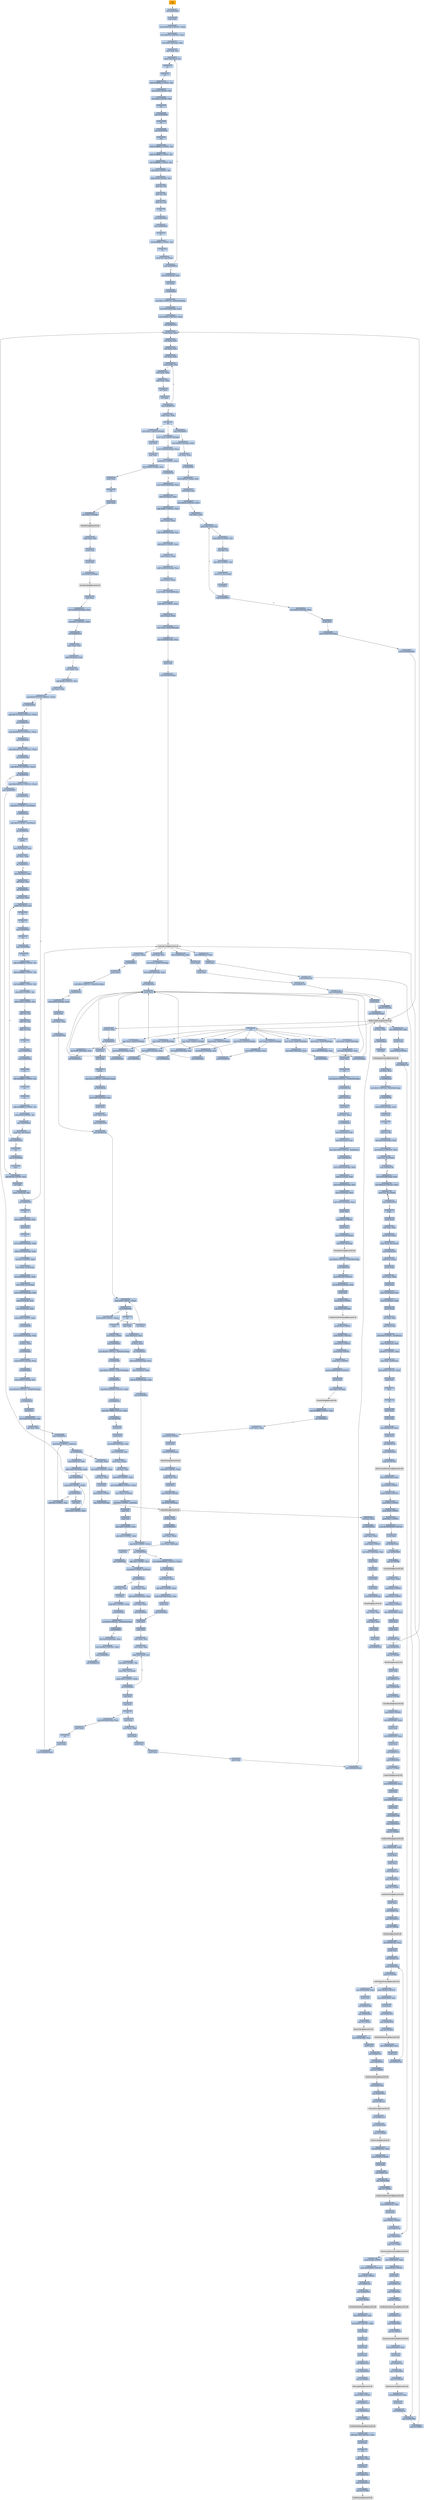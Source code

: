 digraph G {
node[shape=rectangle,style=filled,fillcolor=lightsteelblue,color=lightsteelblue]
bgcolor="transparent"
a0x00404060pusha_[label="start\npusha ",color="lightgrey",fillcolor="orange"];
a0x00404061call_0x00404066[label="0x00404061\ncall 0x00404066"];
a0x00404066popl_ebp[label="0x00404066\npopl %ebp"];
a0x00404067subl_0x401df3UINT32_ebp[label="0x00404067\nsubl $0x401df3<UINT32>, %ebp"];
a0x0040406dmovl_0x97bUINT32_ecx[label="0x0040406d\nmovl $0x97b<UINT32>, %ecx"];
a0x00404072leal_0x401e3bebp__edi[label="0x00404072\nleal 0x401e3b(%ebp), %edi"];
a0x00404078movl_edi_esi[label="0x00404078\nmovl %edi, %esi"];
a0x0040407alodsb_ds_esi__al[label="0x0040407a\nlodsb %ds:(%esi), %al"];
a0x0040407bstc_[label="0x0040407b\nstc "];
a0x0040407cstc_[label="0x0040407c\nstc "];
a0x0040407daddb_0xffffffdeUINT8_al[label="0x0040407d\naddb $0xffffffde<UINT8>, %al"];
a0x0040407fxorb_0x3fUINT8_al[label="0x0040407f\nxorb $0x3f<UINT8>, %al"];
a0x00404081rorb_0x4cUINT8_al[label="0x00404081\nrorb $0x4c<UINT8>, %al"];
a0x00404084clc_[label="0x00404084\nclc "];
a0x00404085jmp_0x00404088[label="0x00404085\njmp 0x00404088"];
a0x00404088stc_[label="0x00404088\nstc "];
a0x00404089jmp_0x0040408c[label="0x00404089\njmp 0x0040408c"];
a0x0040408cnop_[label="0x0040408c\nnop "];
a0x0040408daddb_0xffffffabUINT8_al[label="0x0040408d\naddb $0xffffffab<UINT8>, %al"];
a0x0040408faddb_0xfffffff5UINT8_al[label="0x0040408f\naddb $0xfffffff5<UINT8>, %al"];
a0x00404091rorb_0xffffff81UINT8_al[label="0x00404091\nrorb $0xffffff81<UINT8>, %al"];
a0x00404094rolb_0x3eUINT8_al[label="0x00404094\nrolb $0x3e<UINT8>, %al"];
a0x00404097addb_0x24UINT8_al[label="0x00404097\naddb $0x24<UINT8>, %al"];
a0x00404099subb_cl_al[label="0x00404099\nsubb %cl, %al"];
a0x0040409bsubb_cl_al[label="0x0040409b\nsubb %cl, %al"];
a0x0040409daddb_cl_al[label="0x0040409d\naddb %cl, %al"];
a0x0040409fclc_[label="0x0040409f\nclc "];
a0x004040a0jmp_0x004040a3[label="0x004040a0\njmp 0x004040a3"];
a0x004040a3jmp_0x004040a6[label="0x004040a3\njmp 0x004040a6"];
a0x004040a6stc_[label="0x004040a6\nstc "];
a0x004040a7rolb_0xffffffb5UINT8_al[label="0x004040a7\nrolb $0xffffffb5<UINT8>, %al"];
a0x004040aastc_[label="0x004040aa\nstc "];
a0x004040abstosb_al_es_edi_[label="0x004040ab\nstosb %al, %es:(%edi)"];
a0x004040acloop_0x0040407a[label="0x004040ac\nloop 0x0040407a"];
a0x004040aemovl_0x20esp__eax[label="0x004040ae\nmovl 0x20(%esp), %eax"];
a0x004040b2incl_eax[label="0x004040b2\nincl %eax"];
a0x004040b3js_0x004040bf[label="0x004040b3\njs 0x004040bf"];
a0x004040b5movl_0x1UINT32_0x402578ebp_[label="0x004040b5\nmovl $0x1<UINT32>, 0x402578(%ebp)"];
a0x004040bfleal_0x401dedebp__eax[label="0x004040bf\nleal 0x401ded(%ebp), %eax"];
a0x004040c5movl_0x62aUINT32_ecx[label="0x004040c5\nmovl $0x62a<UINT32>, %ecx"];
a0x004040cacall_0x00404310[label="0x004040ca\ncall 0x00404310"];
a0x00404310movl_eax_edi[label="0x00404310\nmovl %eax, %edi"];
a0x00404312xorl_eax_eax[label="0x00404312\nxorl %eax, %eax"];
a0x00404314xorl_ebx_ebx[label="0x00404314\nxorl %ebx, %ebx"];
a0x00404316xorl_edx_edx[label="0x00404316\nxorl %edx, %edx"];
a0x00404318movb_edi__al[label="0x00404318\nmovb (%edi), %al"];
a0x0040431amull_edx_eax[label="0x0040431a\nmull %edx, %eax"];
a0x0040431caddl_eax_ebx[label="0x0040431c\naddl %eax, %ebx"];
a0x0040431eincl_edx[label="0x0040431e\nincl %edx"];
a0x0040431fincl_edi[label="0x0040431f\nincl %edi"];
a0x00404320loop_0x00404318[label="0x00404320\nloop 0x00404318"];
a0x00404322xchgl_eax_ebx[label="0x00404322\nxchgl %eax, %ebx"];
a0x00404323ret[label="0x00404323\nret"];
a0x004040cfmovl_eax_0x402574ebp_[label="0x004040cf\nmovl %eax, 0x402574(%ebp)"];
a0x004040d5movl_0x40256cebp__eax[label="0x004040d5\nmovl 0x40256c(%ebp), %eax"];
a0x004040dbandl_0x1UINT8_eax[label="0x004040db\nandl $0x1<UINT8>, %eax"];
a0x004040deje_0x00404120[label="0x004040de\nje 0x00404120"];
a0x00404120movl_0x402564ebp__eax[label="0x00404120\nmovl 0x402564(%ebp), %eax"];
a0x00404126addl_0x3ceax__eax[label="0x00404126\naddl 0x3c(%eax), %eax"];
a0x00404129addl_0x80UINT32_eax[label="0x00404129\naddl $0x80<UINT32>, %eax"];
a0x0040412emovl_eax__ecx[label="0x0040412e\nmovl (%eax), %ecx"];
a0x00404130addl_0x402564ebp__ecx[label="0x00404130\naddl 0x402564(%ebp), %ecx"];
a0x00404136addl_0x10UINT8_ecx[label="0x00404136\naddl $0x10<UINT8>, %ecx"];
a0x00404139movl_ecx__eax[label="0x00404139\nmovl (%ecx), %eax"];
a0x0040413baddl_0x402564ebp__eax[label="0x0040413b\naddl 0x402564(%ebp), %eax"];
a0x00404141movl_eax__ebx[label="0x00404141\nmovl (%eax), %ebx"];
a0x00404143movl_ebx_0x4026f0ebp_[label="0x00404143\nmovl %ebx, 0x4026f0(%ebp)"];
a0x00404149addl_0x4UINT8_eax[label="0x00404149\naddl $0x4<UINT8>, %eax"];
a0x0040414cmovl_eax__ebx[label="0x0040414c\nmovl (%eax), %ebx"];
a0x0040414emovl_ebx_0x4026f4ebp_[label="0x0040414e\nmovl %ebx, 0x4026f4(%ebp)"];
a0x00404154leal_0x4026f8ebp__eax[label="0x00404154\nleal 0x4026f8(%ebp), %eax"];
a0x0040415apushl_eax[label="0x0040415a\npushl %eax"];
a0x0040415bcall_0x4026f0ebp_[label="0x0040415b\ncall 0x4026f0(%ebp)"];
LoadLibraryA_kernel32_dll[label="LoadLibraryA@kernel32.dll",color="lightgrey",fillcolor="lightgrey"];
a0x00404161movl_eax_esi[label="0x00404161\nmovl %eax, %esi"];
a0x00404163movl_eax_0x402705ebp_[label="0x00404163\nmovl %eax, 0x402705(%ebp)"];
a0x00404169leal_0x402709ebp__eax[label="0x00404169\nleal 0x402709(%ebp), %eax"];
a0x0040416fcall_0x0040420a[label="0x0040416f\ncall 0x0040420a"];
a0x0040420apushl_eax[label="0x0040420a\npushl %eax"];
a0x0040420bpushl_esi[label="0x0040420b\npushl %esi"];
a0x0040420ccall_0x4026f4ebp_[label="0x0040420c\ncall 0x4026f4(%ebp)"];
GetProcAddress_kernel32_dll[label="GetProcAddress@kernel32.dll",color="lightgrey",fillcolor="lightgrey"];
a0x00404212ret[label="0x00404212\nret"];
a0x00404174movl_eax_0x40271aebp_[label="0x00404174\nmovl %eax, 0x40271a(%ebp)"];
a0x0040417aleal_0x40271eebp__eax[label="0x0040417a\nleal 0x40271e(%ebp), %eax"];
a0x00404180call_0x0040420a[label="0x00404180\ncall 0x0040420a"];
a0x00404185movl_eax_0x40272debp_[label="0x00404185\nmovl %eax, 0x40272d(%ebp)"];
a0x0040418bleal_0x402731ebp__eax[label="0x0040418b\nleal 0x402731(%ebp), %eax"];
a0x00404191call_0x0040420a[label="0x00404191\ncall 0x0040420a"];
a0x00404196movl_eax_0x402744ebp_[label="0x00404196\nmovl %eax, 0x402744(%ebp)"];
a0x0040419cleal_0x402748ebp__eax[label="0x0040419c\nleal 0x402748(%ebp), %eax"];
a0x004041a2call_0x0040420a[label="0x004041a2\ncall 0x0040420a"];
a0x004041a7movl_eax_0x402754ebp_[label="0x004041a7\nmovl %eax, 0x402754(%ebp)"];
a0x004041adleal_0x402758ebp__eax[label="0x004041ad\nleal 0x402758(%ebp), %eax"];
a0x004041b3call_0x0040420a[label="0x004041b3\ncall 0x0040420a"];
a0x004041b8movl_eax_0x402764ebp_[label="0x004041b8\nmovl %eax, 0x402764(%ebp)"];
a0x004041beleal_0x402768ebp__eax[label="0x004041be\nleal 0x402768(%ebp), %eax"];
a0x004041c4call_0x0040420a[label="0x004041c4\ncall 0x0040420a"];
a0x004041c9movl_eax_0x402773ebp_[label="0x004041c9\nmovl %eax, 0x402773(%ebp)"];
a0x004041cfleal_0x402777ebp__eax[label="0x004041cf\nleal 0x402777(%ebp), %eax"];
a0x004041d5call_0x0040420a[label="0x004041d5\ncall 0x0040420a"];
a0x004041damovl_eax_0x402780ebp_[label="0x004041da\nmovl %eax, 0x402780(%ebp)"];
a0x004041e0leal_0x402784ebp__eax[label="0x004041e0\nleal 0x402784(%ebp), %eax"];
a0x004041e6call_0x0040420a[label="0x004041e6\ncall 0x0040420a"];
a0x004041ebmovl_eax_0x402790ebp_[label="0x004041eb\nmovl %eax, 0x402790(%ebp)"];
a0x004041f1leal_0x402794ebp__eax[label="0x004041f1\nleal 0x402794(%ebp), %eax"];
a0x004041f7call_0x0040420a[label="0x004041f7\ncall 0x0040420a"];
a0x004041fcmovl_eax_0x4027a0ebp_[label="0x004041fc\nmovl %eax, 0x4027a0(%ebp)"];
a0x00404202leal_0x401fa0ebp__eax[label="0x00404202\nleal 0x401fa0(%ebp), %eax"];
a0x00404208pushl_eax[label="0x00404208\npushl %eax"];
a0x00404209ret[label="0x00404209\nret"];
a0x00404213testl_0x10UINT32_0x40256cebp_[label="0x00404213\ntestl $0x10<UINT32>, 0x40256c(%ebp)"];
a0x0040421dje_0x00404256[label="0x0040421d\nje 0x00404256"];
a0x0040421fpushl_fs_0x30[label="0x0040421f\npushl %fs:0x30"];
a0x00404226popl_eax[label="0x00404226\npopl %eax"];
a0x00404227testl_eax_eax[label="0x00404227\ntestl %eax, %eax"];
a0x00404229js_0x0040423a[label="0x00404229\njs 0x0040423a"];
a0x0040422bmovl_0xceax__eax[label="0x0040422b\nmovl 0xc(%eax), %eax"];
a0x0040422emovl_0xceax__eax[label="0x0040422e\nmovl 0xc(%eax), %eax"];
a0x00404231movl_0x1000UINT32_0x20eax_[label="0x00404231\nmovl $0x1000<UINT32>, 0x20(%eax)"];
a0x00404238jmp_0x00404256[label="0x00404238\njmp 0x00404256"];
a0x00404256movl_0x402564ebp__edi[label="0x00404256\nmovl 0x402564(%ebp), %edi"];
a0x0040425caddl_0x3cedi__edi[label="0x0040425c\naddl 0x3c(%edi), %edi"];
a0x0040425fmovl_0x402564ebp__esi[label="0x0040425f\nmovl 0x402564(%ebp), %esi"];
a0x00404265movl_0x54edi__ecx[label="0x00404265\nmovl 0x54(%edi), %ecx"];
a0x00404268leal_0x4027d2ebp__eax[label="0x00404268\nleal 0x4027d2(%ebp), %eax"];
a0x0040426epushl_eax[label="0x0040426e\npushl %eax"];
a0x0040426fpushl_0x4UINT8[label="0x0040426f\npushl $0x4<UINT8>"];
a0x00404271pushl_ecx[label="0x00404271\npushl %ecx"];
a0x00404272pushl_0x402564ebp_[label="0x00404272\npushl 0x402564(%ebp)"];
a0x00404278call_0x40272debp_[label="0x00404278\ncall 0x40272d(%ebp)"];
VirtualProtect_Kernel32_dll[label="VirtualProtect@Kernel32.dll",color="lightgrey",fillcolor="lightgrey"];
a0x0040427etestl_0x8UINT32_0x40256cebp_[label="0x0040427e\ntestl $0x8<UINT32>, 0x40256c(%ebp)"];
a0x00404288je_0x00404335[label="0x00404288\nje 0x00404335"];
a0x0040428epushl_0x104UINT32[label="0x0040428e\npushl $0x104<UINT32>"];
a0x00404293leal_0x4027d2ebp__edi[label="0x00404293\nleal 0x4027d2(%ebp), %edi"];
a0x00404299pushl_edi[label="0x00404299\npushl %edi"];
a0x0040429apushl_0x0UINT8[label="0x0040429a\npushl $0x0<UINT8>"];
a0x0040429ccall_0x402744ebp_[label="0x0040429c\ncall 0x402744(%ebp)"];
GetModuleFileNameA_Kernel32_dll[label="GetModuleFileNameA@Kernel32.dll",color="lightgrey",fillcolor="lightgrey"];
a0x004042a2pushl_0x0UINT8[label="0x004042a2\npushl $0x0<UINT8>"];
a0x004042a4pushl_0x80UINT32[label="0x004042a4\npushl $0x80<UINT32>"];
a0x004042a9pushl_0x3UINT8[label="0x004042a9\npushl $0x3<UINT8>"];
a0x004042abpushl_0x0UINT8[label="0x004042ab\npushl $0x0<UINT8>"];
a0x004042adpushl_0x1UINT8[label="0x004042ad\npushl $0x1<UINT8>"];
a0x004042afpushl_0x80000000UINT32[label="0x004042af\npushl $0x80000000<UINT32>"];
a0x004042b4pushl_edi[label="0x004042b4\npushl %edi"];
a0x004042b5call_0x402754ebp_[label="0x004042b5\ncall 0x402754(%ebp)"];
CreateFileA_Kernel32_dll[label="CreateFileA@Kernel32.dll",color="lightgrey",fillcolor="lightgrey"];
a0x004042bbcmpl_0xffffffffUINT8_eax[label="0x004042bb\ncmpl $0xffffffff<UINT8>, %eax"];
a0x004042bejne_0x004042c4[label="0x004042be\njne 0x004042c4"];
a0x004042c4movl_eax_edi[label="0x004042c4\nmovl %eax, %edi"];
a0x004042c6pushl_0x0UINT8[label="0x004042c6\npushl $0x0<UINT8>"];
a0x004042c8pushl_edi[label="0x004042c8\npushl %edi"];
a0x004042c9call_0x402790ebp_[label="0x004042c9\ncall 0x402790(%ebp)"];
GetFileSize_Kernel32_dll[label="GetFileSize@Kernel32.dll",color="lightgrey",fillcolor="lightgrey"];
a0x004042cfsubl_0x5UINT8_eax[label="0x004042cf\nsubl $0x5<UINT8>, %eax"];
a0x004042d2xchgl_eax_esi[label="0x004042d2\nxchgl %eax, %esi"];
a0x004042d3pushl_esi[label="0x004042d3\npushl %esi"];
a0x004042d4pushl_0x40UINT8[label="0x004042d4\npushl $0x40<UINT8>"];
a0x004042d6call_0x402764ebp_[label="0x004042d6\ncall 0x402764(%ebp)"];
GlobalAlloc_Kernel32_dll[label="GlobalAlloc@Kernel32.dll",color="lightgrey",fillcolor="lightgrey"];
a0x004042dcorl_eax_eax[label="0x004042dc\norl %eax, %eax"];
a0x004042dejne_0x004042e2[label="0x004042de\njne 0x004042e2"];
a0x004042e2xchgl_eax_ebx[label="0x004042e2\nxchgl %eax, %ebx"];
a0x004042e3pushl_0x0UINT8[label="0x004042e3\npushl $0x0<UINT8>"];
a0x004042e5leal_0x4027d2ebp__eax[label="0x004042e5\nleal 0x4027d2(%ebp), %eax"];
a0x004042ebpushl_eax[label="0x004042eb\npushl %eax"];
a0x004042ecpushl_esi[label="0x004042ec\npushl %esi"];
a0x004042edpushl_ebx[label="0x004042ed\npushl %ebx"];
a0x004042eepushl_edi[label="0x004042ee\npushl %edi"];
a0x004042efcall_0x402780ebp_[label="0x004042ef\ncall 0x402780(%ebp)"];
ReadFile_Kernel32_dll[label="ReadFile@Kernel32.dll",color="lightgrey",fillcolor="lightgrey"];
a0x004042f5movl_ebx_eax[label="0x004042f5\nmovl %ebx, %eax"];
a0x004042f7movl_esi_ecx[label="0x004042f7\nmovl %esi, %ecx"];
a0x004042f9pushl_ebx[label="0x004042f9\npushl %ebx"];
a0x004042fapushl_edi[label="0x004042fa\npushl %edi"];
a0x004042fbcall_0x00404310[label="0x004042fb\ncall 0x00404310"];
a0x00404300movl_eax_0x402570ebp_[label="0x00404300\nmovl %eax, 0x402570(%ebp)"];
a0x00404306popl_edi[label="0x00404306\npopl %edi"];
a0x00404307popl_ebx[label="0x00404307\npopl %ebx"];
a0x00404308leal_0x4020b1ebp__eax[label="0x00404308\nleal 0x4020b1(%ebp), %eax"];
a0x0040430epushl_eax[label="0x0040430e\npushl %eax"];
a0x0040430fret[label="0x0040430f\nret"];
a0x00404324pushl_ebx[label="0x00404324\npushl %ebx"];
a0x00404325call_0x402773ebp_[label="0x00404325\ncall 0x402773(%ebp)"];
GlobalFree_Kernel32_dll[label="GlobalFree@Kernel32.dll",color="lightgrey",fillcolor="lightgrey"];
a0x0040432bxchgl_eax_esi[label="0x0040432b\nxchgl %eax, %esi"];
a0x0040432cpushl_eax[label="0x0040432c\npushl %eax"];
a0x0040432dpushl_edi[label="0x0040432d\npushl %edi"];
a0x0040432ecall_0x4027a0ebp_[label="0x0040432e\ncall 0x4027a0(%ebp)"];
CloseHandle_Kernel32_dll[label="CloseHandle@Kernel32.dll",color="lightgrey",fillcolor="lightgrey"];
a0x00404334popl_eax[label="0x00404334\npopl %eax"];
a0x00404335movl_0x402564ebp__eax[label="0x00404335\nmovl 0x402564(%ebp), %eax"];
a0x0040433bmovl_0x1UINT32_ebx[label="0x0040433b\nmovl $0x1<UINT32>, %ebx"];
a0x00404340call_0x0040434d[label="0x00404340\ncall 0x0040434d"];
a0x0040434dmovl_eax_edi[label="0x0040434d\nmovl %eax, %edi"];
a0x0040434faddl_0x3cedi__edi[label="0x0040434f\naddl 0x3c(%edi), %edi"];
a0x00404352movl_edi_esi[label="0x00404352\nmovl %edi, %esi"];
a0x00404354addl_0xf8UINT32_esi[label="0x00404354\naddl $0xf8<UINT32>, %esi"];
a0x0040435axorl_edx_edx[label="0x0040435a\nxorl %edx, %edx"];
a0x0040435ccmpl_0x63727372UINT32_esi_[label="0x0040435c\ncmpl $0x63727372<UINT32>, (%esi)"];
a0x00404362jne_0x00404369[label="0x00404362\njne 0x00404369"];
a0x00404369cmpl_0x7273722eUINT32_esi_[label="0x00404369\ncmpl $0x7273722e<UINT32>, (%esi)"];
a0x0040436fjne_0x00404376[label="0x0040436f\njne 0x00404376"];
a0x00404376cmpl_0x6f6c6572UINT32_esi_[label="0x00404376\ncmpl $0x6f6c6572<UINT32>, (%esi)"];
a0x0040437cjne_0x00404383[label="0x0040437c\njne 0x00404383"];
a0x00404383cmpl_0x6c65722eUINT32_esi_[label="0x00404383\ncmpl $0x6c65722e<UINT32>, (%esi)"];
a0x00404389jne_0x0040438d[label="0x00404389\njne 0x0040438d"];
a0x0040438dcmpl_0x4379UINT32_esi_[label="0x0040438d\ncmpl $0x4379<UINT32>, (%esi)"];
a0x00404393jne_0x00404397[label="0x00404393\njne 0x00404397"];
a0x00404397cmpl_0x6164652eUINT32_esi_[label="0x00404397\ncmpl $0x6164652e<UINT32>, (%esi)"];
a0x0040439djne_0x004043a1[label="0x0040439d\njne 0x004043a1"];
a0x004043a1cmpl_0x0UINT8_0x14esi_[label="0x004043a1\ncmpl $0x0<UINT8>, 0x14(%esi)"];
a0x004043a5je_0x004043ad[label="0x004043a5\nje 0x004043ad"];
a0x004043a7cmpl_0x0UINT8_0x10esi_[label="0x004043a7\ncmpl $0x0<UINT8>, 0x10(%esi)"];
a0x004043abjne_0x004043af[label="0x004043ab\njne 0x004043af"];
a0x004043afpusha_[label="0x004043af\npusha "];
a0x004043b0movl_0x10esi__ecx[label="0x004043b0\nmovl 0x10(%esi), %ecx"];
a0x004043b3orl_ebx_ebx[label="0x004043b3\norl %ebx, %ebx"];
a0x004043b5jne_0x004043c3[label="0x004043b5\njne 0x004043c3"];
a0x004043c3movl_0xcesi__esi[label="0x004043c3\nmovl 0xc(%esi), %esi"];
a0x004043c6addl_eax_esi[label="0x004043c6\naddl %eax, %esi"];
a0x004043c8call_0x004043cf[label="0x004043c8\ncall 0x004043cf"];
a0x004043cfmovl_esi_edi[label="0x004043cf\nmovl %esi, %edi"];
a0x004043d1lodsb_ds_esi__al[label="0x004043d1\nlodsb %ds:(%esi), %al"];
a0x004043d2stc_[label="0x004043d2\nstc "];
a0x004043d3clc_[label="0x004043d3\nclc "];
a0x004043d4jmp_0x004043d7[label="0x004043d4\njmp 0x004043d7"];
a0x004043d7stc_[label="0x004043d7\nstc "];
a0x004043d8jmp_0x004043db[label="0x004043d8\njmp 0x004043db"];
a0x004043dbnop_[label="0x004043db\nnop "];
a0x004043dcaddb_0xffffffabUINT8_al[label="0x004043dc\naddb $0xffffffab<UINT8>, %al"];
a0x004043deaddb_0xfffffff5UINT8_al[label="0x004043de\naddb $0xfffffff5<UINT8>, %al"];
a0x004043e0rorb_0xffffff81UINT8_al[label="0x004043e0\nrorb $0xffffff81<UINT8>, %al"];
a0x004043e3rolb_0x3eUINT8_al[label="0x004043e3\nrolb $0x3e<UINT8>, %al"];
a0x004043e6addb_0x24UINT8_al[label="0x004043e6\naddb $0x24<UINT8>, %al"];
a0x004043e8subb_cl_al[label="0x004043e8\nsubb %cl, %al"];
a0x004043easubb_cl_al[label="0x004043ea\nsubb %cl, %al"];
a0x004043ecaddb_cl_al[label="0x004043ec\naddb %cl, %al"];
a0x004043eeclc_[label="0x004043ee\nclc "];
a0x004043efjmp_0x004043f2[label="0x004043ef\njmp 0x004043f2"];
a0x004043f2jmp_0x004043f5[label="0x004043f2\njmp 0x004043f5"];
a0x004043f5stc_[label="0x004043f5\nstc "];
a0x004043f6rolb_0xffffffb5UINT8_al[label="0x004043f6\nrolb $0xffffffb5<UINT8>, %al"];
a0x004043f9stc_[label="0x004043f9\nstc "];
a0x004043fastc_[label="0x004043fa\nstc "];
a0x004043fbaddb_0xffffffdeUINT8_al[label="0x004043fb\naddb $0xffffffde<UINT8>, %al"];
a0x004043fdxorb_0x3fUINT8_al[label="0x004043fd\nxorb $0x3f<UINT8>, %al"];
a0x004043ffjmp_0x00404402[label="0x004043ff\njmp 0x00404402"];
a0x00404402stosb_al_es_edi_[label="0x00404402\nstosb %al, %es:(%edi)"];
a0x00404403loop_0x004043d1[label="0x00404403\nloop 0x004043d1"];
a0x00404405ret[label="0x00404405\nret"];
a0x004043cdjmp_0x00404406[label="0x004043cd\njmp 0x00404406"];
a0x00404406popa_[label="0x00404406\npopa "];
a0x00404407addl_0x28UINT8_esi[label="0x00404407\naddl $0x28<UINT8>, %esi"];
a0x0040440aincl_edx[label="0x0040440a\nincl %edx"];
a0x0040440bcmpw_0x6edi__dx[label="0x0040440b\ncmpw 0x6(%edi), %dx"];
a0x0040440fjne_0x0040435c[label="0x0040440f\njne 0x0040435c"];
a0x00404395jmp_0x00404407[label="0x00404395\njmp 0x00404407"];
a0x00404415ret[label="0x00404415\nret"];
a0x00404345leal_0x4021a3ebp__eax[label="0x00404345\nleal 0x4021a3(%ebp), %eax"];
a0x0040434bpushl_eax[label="0x0040434b\npushl %eax"];
a0x0040434cret[label="0x0040434c\nret"];
a0x00404416movl_0x402564ebp__ebx[label="0x00404416\nmovl 0x402564(%ebp), %ebx"];
a0x0040441caddl_0x402568ebp__ebx[label="0x0040441c\naddl 0x402568(%ebp), %ebx"];
a0x00404422rorl_0x7UINT8_ebx[label="0x00404422\nrorl $0x7<UINT8>, %ebx"];
a0x00404425movl_ebx_0x10esp_[label="0x00404425\nmovl %ebx, 0x10(%esp)"];
a0x00404429leal_0x402499ebp__ebx[label="0x00404429\nleal 0x402499(%ebp), %ebx"];
a0x0040442fmovl_ebx_0x1cesp_[label="0x0040442f\nmovl %ebx, 0x1c(%esp)"];
a0x00404433movl_0x402564ebp__edi[label="0x00404433\nmovl 0x402564(%ebp), %edi"];
a0x00404439addl_0x3cedi__edi[label="0x00404439\naddl 0x3c(%edi), %edi"];
a0x0040443cmovl_0xc0edi__ebx[label="0x0040443c\nmovl 0xc0(%edi), %ebx"];
a0x00404442cmpl_0x0UINT8_ebx[label="0x00404442\ncmpl $0x0<UINT8>, %ebx"];
a0x00404445je_0x00404456[label="0x00404445\nje 0x00404456"];
a0x00404456movl_0x402570ebp__eax[label="0x00404456\nmovl 0x402570(%ebp), %eax"];
a0x0040445corl_eax_eax[label="0x0040445c\norl %eax, %eax"];
a0x0040445eje_0x0040446d[label="0x0040445e\nje 0x0040446d"];
a0x00404460cmpl_0x4027ceebp__eax[label="0x00404460\ncmpl 0x4027ce(%ebp), %eax"];
a0x00404466je_0x0040446d[label="0x00404466\nje 0x0040446d"];
a0x0040446dleal_0x40257cebp__esi[label="0x0040446d\nleal 0x40257c(%ebp), %esi"];
a0x00404473testl_0x20UINT32_0x40256cebp_[label="0x00404473\ntestl $0x20<UINT32>, 0x40256c(%ebp)"];
a0x0040447dje_0x004044c8[label="0x0040447d\nje 0x004044c8"];
a0x0040447fpushl_esi[label="0x0040447f\npushl %esi"];
a0x00404480leal_0x4027d2ebp__edi[label="0x00404480\nleal 0x4027d2(%ebp), %edi"];
a0x00404486xorl_ecx_ecx[label="0x00404486\nxorl %ecx, %ecx"];
a0x00404488jmp_0x004044a1[label="0x00404488\njmp 0x004044a1"];
a0x004044a1cmpl_0x0UINT8_0x4esi_[label="0x004044a1\ncmpl $0x0<UINT8>, 0x4(%esi)"];
a0x004044a5jne_0x0040448a[label="0x004044a5\njne 0x0040448a"];
a0x0040448amovl_0x4esi__edx[label="0x0040448a\nmovl 0x4(%esi), %edx"];
a0x0040448daddl_0x402564ebp__edx[label="0x0040448d\naddl 0x402564(%ebp), %edx"];
a0x00404493jmp_0x00404499[label="0x00404493\njmp 0x00404499"];
a0x00404499cmpl_0x0UINT8_edx_[label="0x00404499\ncmpl $0x0<UINT8>, (%edx)"];
a0x0040449cjne_0x00404495[label="0x0040449c\njne 0x00404495"];
a0x00404495incl_ecx[label="0x00404495\nincl %ecx"];
a0x00404496addl_0x4UINT8_edx[label="0x00404496\naddl $0x4<UINT8>, %edx"];
a0x0040449eaddl_0xcUINT8_esi[label="0x0040449e\naddl $0xc<UINT8>, %esi"];
a0x004044a7xorl_edx_edx[label="0x004044a7\nxorl %edx, %edx"];
a0x004044a9movl_0x5UINT32_eax[label="0x004044a9\nmovl $0x5<UINT32>, %eax"];
a0x004044aemull_ecx_eax[label="0x004044ae\nmull %ecx, %eax"];
a0x004044b0pushl_eax[label="0x004044b0\npushl %eax"];
a0x004044b1pushl_0x0UINT8[label="0x004044b1\npushl $0x0<UINT8>"];
a0x004044b3call_0x402764ebp_[label="0x004044b3\ncall 0x402764(%ebp)"];
a0x004044b9orl_eax_eax[label="0x004044b9\norl %eax, %eax"];
a0x004044bbjne_0x004044c2[label="0x004044bb\njne 0x004044c2"];
a0x004044c2movl_eax_edi_[label="0x004044c2\nmovl %eax, (%edi)"];
a0x004044c4movl_eax_0x4edi_[label="0x004044c4\nmovl %eax, 0x4(%edi)"];
a0x004044c7popl_esi[label="0x004044c7\npopl %esi"];
a0x004044c8jmp_0x0040460f[label="0x004044c8\njmp 0x0040460f"];
a0x0040460fcmpl_0x0UINT8_0x4esi_[label="0x0040460f\ncmpl $0x0<UINT8>, 0x4(%esi)"];
a0x00404613jne_0x004044cd[label="0x00404613\njne 0x004044cd"];
a0x004044cdmovl_esi__ebx[label="0x004044cd\nmovl (%esi), %ebx"];
a0x004044cfaddl_0x402564ebp__ebx[label="0x004044cf\naddl 0x402564(%ebp), %ebx"];
a0x004044d5movl_ebx_eax[label="0x004044d5\nmovl %ebx, %eax"];
a0x004044d7call_0x004044e4[label="0x004044d7\ncall 0x004044e4"];
a0x004044e4pushl_esi[label="0x004044e4\npushl %esi"];
a0x004044e5pushl_edi[label="0x004044e5\npushl %edi"];
a0x004044e6movl_eax_esi[label="0x004044e6\nmovl %eax, %esi"];
a0x004044e8movl_eax_edi[label="0x004044e8\nmovl %eax, %edi"];
a0x004044ealodsb_ds_esi__al[label="0x004044ea\nlodsb %ds:(%esi), %al"];
a0x004044ebrorb_0x4UINT8_al[label="0x004044eb\nrorb $0x4<UINT8>, %al"];
a0x004044eestosb_al_es_edi_[label="0x004044ee\nstosb %al, %es:(%edi)"];
a0x004044efcmpb_0x0UINT8_edi_[label="0x004044ef\ncmpb $0x0<UINT8>, (%edi)"];
a0x004044f2jne_0x004044ea[label="0x004044f2\njne 0x004044ea"];
a0x004044f4popl_edi[label="0x004044f4\npopl %edi"];
a0x004044f5popl_esi[label="0x004044f5\npopl %esi"];
a0x004044f6ret[label="0x004044f6\nret"];
a0x004044dcleal_0x402284ebp__eax[label="0x004044dc\nleal 0x402284(%ebp), %eax"];
a0x004044e2pushl_eax[label="0x004044e2\npushl %eax"];
a0x004044e3ret[label="0x004044e3\nret"];
a0x004044f7pushl_ebx[label="0x004044f7\npushl %ebx"];
a0x004044f8call_0x4026f0ebp_[label="0x004044f8\ncall 0x4026f0(%ebp)"];
a0x004044fetestl_eax_eax[label="0x004044fe\ntestl %eax, %eax"];
a0x00404500je_0x0040461c[label="0x00404500\nje 0x0040461c"];
a0x00404506pushl_eax[label="0x00404506\npushl %eax"];
a0x00404507testl_0x4UINT32_0x40256cebp_[label="0x00404507\ntestl $0x4<UINT32>, 0x40256c(%ebp)"];
a0x00404511je_0x00404521[label="0x00404511\nje 0x00404521"];
a0x00404513leal_0x4022aeebp__eax[label="0x00404513\nleal 0x4022ae(%ebp), %eax"];
a0x00404519pushl_eax[label="0x00404519\npushl %eax"];
a0x0040451amovl_ebx_eax[label="0x0040451a\nmovl %ebx, %eax"];
a0x0040451cjmp_0x00404769[label="0x0040451c\njmp 0x00404769"];
a0x00404769jmp_0x0040476f[label="0x00404769\njmp 0x0040476f"];
a0x0040476fcmpb_0x0UINT8_eax_[label="0x0040476f\ncmpb $0x0<UINT8>, (%eax)"];
a0x00404772jne_0x0040476b[label="0x00404772\njne 0x0040476b"];
a0x0040476bmovb_0x0UINT8_eax_[label="0x0040476b\nmovb $0x0<UINT8>, (%eax)"];
a0x0040476eincl_eax[label="0x0040476e\nincl %eax"];
a0x00404774ret[label="0x00404774\nret"];
a0x00404521popl_ebx[label="0x00404521\npopl %ebx"];
a0x00404522movl_0x8esi__ecx[label="0x00404522\nmovl 0x8(%esi), %ecx"];
a0x00404525orl_ecx_ecx[label="0x00404525\norl %ecx, %ecx"];
a0x00404527jne_0x0040452c[label="0x00404527\njne 0x0040452c"];
a0x0040452caddl_0x402564ebp__ecx[label="0x0040452c\naddl 0x402564(%ebp), %ecx"];
a0x00404532movl_0x4esi__edx[label="0x00404532\nmovl 0x4(%esi), %edx"];
a0x00404535addl_0x402564ebp__edx[label="0x00404535\naddl 0x402564(%ebp), %edx"];
a0x0040453bjmp_0x00404603[label="0x0040453b\njmp 0x00404603"];
a0x00404603cmpl_0x0UINT8_ecx_[label="0x00404603\ncmpl $0x0<UINT8>, (%ecx)"];
a0x00404606jne_0x00404540[label="0x00404606\njne 0x00404540"];
a0x00404540testl_0x80000000UINT32_ecx_[label="0x00404540\ntestl $0x80000000<UINT32>, (%ecx)"];
a0x00404546jne_0x00404593[label="0x00404546\njne 0x00404593"];
a0x00404548movl_ecx__eax[label="0x00404548\nmovl (%ecx), %eax"];
a0x0040454aaddl_0x2UINT8_eax[label="0x0040454a\naddl $0x2<UINT8>, %eax"];
a0x0040454daddl_0x402564ebp__eax[label="0x0040454d\naddl 0x402564(%ebp), %eax"];
a0x00404553pushl_eax[label="0x00404553\npushl %eax"];
a0x00404554call_0x004044e4[label="0x00404554\ncall 0x004044e4"];
a0x00404559popl_eax[label="0x00404559\npopl %eax"];
a0x0040455amovl_eax_edi[label="0x0040455a\nmovl %eax, %edi"];
a0x0040455cpushl_edx[label="0x0040455c\npushl %edx"];
a0x0040455dpushl_ecx[label="0x0040455d\npushl %ecx"];
a0x0040455epushl_eax[label="0x0040455e\npushl %eax"];
a0x0040455fpushl_ebx[label="0x0040455f\npushl %ebx"];
a0x00404560call_0x4026f4ebp_[label="0x00404560\ncall 0x4026f4(%ebp)"];
a0x00404566orl_eax_eax[label="0x00404566\norl %eax, %eax"];
a0x00404568jne_0x00404571[label="0x00404568\njne 0x00404571"];
a0x00404571popl_ecx[label="0x00404571\npopl %ecx"];
a0x00404572popl_edx[label="0x00404572\npopl %edx"];
a0x00404573pusha_[label="0x00404573\npusha "];
a0x00404574testl_0x4UINT32_0x40256cebp_[label="0x00404574\ntestl $0x4<UINT32>, 0x40256c(%ebp)"];
a0x0040457eje_0x0040458e[label="0x0040457e\nje 0x0040458e"];
a0x00404580leal_0x40231bebp__eax[label="0x00404580\nleal 0x40231b(%ebp), %eax"];
a0x00404586pushl_eax[label="0x00404586\npushl %eax"];
a0x00404587movl_edi_eax[label="0x00404587\nmovl %edi, %eax"];
a0x00404589jmp_0x00404769[label="0x00404589\njmp 0x00404769"];
a0x0040458epopa_[label="0x0040458e\npopa "];
a0x0040458fmovl_eax_edx_[label="0x0040458f\nmovl %eax, (%edx)"];
a0x00404591jmp_0x004045ac[label="0x00404591\njmp 0x004045ac"];
a0x004045actestl_0x20UINT32_0x40256cebp_[label="0x004045ac\ntestl $0x20<UINT32>, 0x40256c(%ebp)"];
a0x004045b6je_0x004045fd[label="0x004045b6\nje 0x004045fd"];
a0x004045b8cmpl_0x0UINT8_0x402578ebp_[label="0x004045b8\ncmpl $0x0<UINT8>, 0x402578(%ebp)"];
a0x004045bfje_0x004045d5[label="0x004045bf\nje 0x004045d5"];
a0x004045c1cmpl_0x70000000UINT32_ebx[label="0x004045c1\ncmpl $0x70000000<UINT32>, %ebx"];
a0x004045c7jb_0x004045d1[label="0x004045c7\njb 0x004045d1"];
a0x004045c9cmpl_0x77ffffffUINT32_ebx[label="0x004045c9\ncmpl $0x77ffffff<UINT32>, %ebx"];
a0x004045cfjbe_0x004045df[label="0x004045cf\njbe 0x004045df"];
a0x004045dfpushl_edi[label="0x004045df\npushl %edi"];
a0x004045e0pushl_esi[label="0x004045e0\npushl %esi"];
a0x004045e1leal_0x4027d2ebp__edi[label="0x004045e1\nleal 0x4027d2(%ebp), %edi"];
a0x004045e7movl_0x4edi__esi[label="0x004045e7\nmovl 0x4(%edi), %esi"];
a0x004045eamovl_esi_edx_[label="0x004045ea\nmovl %esi, (%edx)"];
a0x004045ecsubl_esi_eax[label="0x004045ec\nsubl %esi, %eax"];
a0x004045eesubl_0x5UINT8_eax[label="0x004045ee\nsubl $0x5<UINT8>, %eax"];
a0x004045f1movb_0xffffffe9UINT8_esi_[label="0x004045f1\nmovb $0xffffffe9<UINT8>, (%esi)"];
a0x004045f4movl_eax_0x1esi_[label="0x004045f4\nmovl %eax, 0x1(%esi)"];
a0x004045f7addl_0x5UINT8_0x4edi_[label="0x004045f7\naddl $0x5<UINT8>, 0x4(%edi)"];
a0x004045fbpopl_esi[label="0x004045fb\npopl %esi"];
a0x004045fcpopl_edi[label="0x004045fc\npopl %edi"];
a0x004045fdaddl_0x4UINT8_ecx[label="0x004045fd\naddl $0x4<UINT8>, %ecx"];
a0x00404600addl_0x4UINT8_edx[label="0x00404600\naddl $0x4<UINT8>, %edx"];
a0x0040460caddl_0xcUINT8_esi[label="0x0040460c\naddl $0xc<UINT8>, %esi"];
a0x00404619xorl_eax_eax[label="0x00404619\nxorl %eax, %eax"];
a0x0040461bincl_eax[label="0x0040461b\nincl %eax"];
a0x0040461ccmpl_0x1UINT8_eax[label="0x0040461c\ncmpl $0x1<UINT8>, %eax"];
a0x0040461fje_0x00404623[label="0x0040461f\nje 0x00404623"];
a0x00404623testl_0x2UINT32_0x40256cebp_[label="0x00404623\ntestl $0x2<UINT32>, 0x40256c(%ebp)"];
a0x0040462dje_0x00404647[label="0x0040462d\nje 0x00404647"];
a0x00404647leal_0x401dedebp__eax[label="0x00404647\nleal 0x401ded(%ebp), %eax"];
a0x0040464dmovl_0x62aUINT32_ecx[label="0x0040464d\nmovl $0x62a<UINT32>, %ecx"];
a0x00404652jmp_0x00404655[label="0x00404652\njmp 0x00404655"];
a0x00404655call_0x00404310[label="0x00404655\ncall 0x00404310"];
a0x0040465ajmp_0x0040465d[label="0x0040465a\njmp 0x0040465d"];
a0x0040465dmovl_0x402574ebp__ebx[label="0x0040465d\nmovl 0x402574(%ebp), %ebx"];
a0x00404663xorl_ebx_eax[label="0x00404663\nxorl %ebx, %eax"];
a0x00404665je_0x0040466f[label="0x00404665\nje 0x0040466f"];
a0x0040466fleal_0x402417ebp__edi[label="0x0040466f\nleal 0x402417(%ebp), %edi"];
a0x00404675movl_edi_esi[label="0x00404675\nmovl %edi, %esi"];
a0x00404677movl_0xdfUINT32_ecx[label="0x00404677\nmovl $0xdf<UINT32>, %ecx"];
a0x0040467cxorl_ebx_ebx[label="0x0040467c\nxorl %ebx, %ebx"];
a0x0040467elodsb_ds_esi__al[label="0x0040467e\nlodsb %ds:(%esi), %al"];
a0x0040467fxorb_0x79UINT8_al[label="0x0040467f\nxorb $0x79<UINT8>, %al"];
a0x00404681subb_bl_al[label="0x00404681\nsubb %bl, %al"];
a0x00404683rolb_0x2UINT8_al[label="0x00404683\nrolb $0x2<UINT8>, %al"];
a0x00404686stosb_al_es_edi_[label="0x00404686\nstosb %al, %es:(%edi)"];
a0x00404687incl_ebx[label="0x00404687\nincl %ebx"];
a0x00404688loop_0x0040467e[label="0x00404688\nloop 0x0040467e"];
a0x0040468aleal_0x4027a4ebp__eax[label="0x0040468a\nleal 0x4027a4(%ebp), %eax"];
a0x00404690pushl_eax[label="0x00404690\npushl %eax"];
a0x00404691pushl_0x402705ebp_[label="0x00404691\npushl 0x402705(%ebp)"];
a0x00404697call_0x4026f4ebp_[label="0x00404697\ncall 0x4026f4(%ebp)"];
a0x0040469dorl_eax_eax[label="0x0040469d\norl %eax, %eax"];
a0x0040469fje_0x004046a9[label="0x0040469f\nje 0x004046a9"];
a0x004046a1call_eax[label="0x004046a1\ncall %eax"];
IsDebuggerPresent_kernel32_dll[label="IsDebuggerPresent@kernel32.dll",color="lightgrey",fillcolor="lightgrey"];
a0x004046a3orl_eax_eax[label="0x004046a3\norl %eax, %eax"];
a0x004046a5je_0x004046a9[label="0x004046a5\nje 0x004046a9"];
a0x004046a9testl_0x1UINT32_0x40256cebp_[label="0x004046a9\ntestl $0x1<UINT32>, 0x40256c(%ebp)"];
a0x004046b3je_0x00404704[label="0x004046b3\nje 0x00404704"];
a0x00404704leal_0x4024cbebp__eax[label="0x00404704\nleal 0x4024cb(%ebp), %eax"];
a0x0040470apushl_eax[label="0x0040470a\npushl %eax"];
a0x0040470bret[label="0x0040470b\nret"];
a0x0040473exorb_al_al[label="0x0040473e\nxorb %al, %al"];
a0x00404740leal_0x401dedebp__edi[label="0x00404740\nleal 0x401ded(%ebp), %edi"];
a0x00404746movl_0x6acUINT32_ecx[label="0x00404746\nmovl $0x6ac<UINT32>, %ecx"];
a0x0040474bstosb_al_es_edi_[label="0x0040474b\nstosb %al, %es:(%edi)"];
a0x0040474cloop_0x0040474b[label="0x0040474c\nloop 0x0040474b"];
a0x0040474eleal_0x4024f6ebp__edi[label="0x0040474e\nleal 0x4024f6(%ebp), %edi"];
a0x00404754movl_0x2c0UINT32_ecx[label="0x00404754\nmovl $0x2c0<UINT32>, %ecx"];
a0x00404759stosb_al_es_edi_[label="0x00404759\nstosb %al, %es:(%edi)"];
a0x0040475aloop_0x00404759[label="0x0040475a\nloop 0x00404759"];
a0x0040475cpopa_[label="0x0040475c\npopa "];
a0x0040475dpushl_eax[label="0x0040475d\npushl %eax"];
a0x0040475exorl_eax_eax[label="0x0040475e\nxorl %eax, %eax"];
a0x00404760pushl_fs_eax_[label="0x00404760\npushl %fs:(%eax)"];
a0x00404763movl_esp_fs_eax_[label="0x00404763\nmovl %esp, %fs:(%eax)"];
a0x00404766jmp_0x00404769[label="0x00404766\njmp 0x00404769"];
a0x00404769addb_al_eax_[label="0x00404769\naddb %al, (%eax)"];
a0x0040470cpushl_ebp[label="0x0040470c\npushl %ebp"];
a0x0040470dmovl_esp_ebp[label="0x0040470d\nmovl %esp, %ebp"];
a0x0040470fpushl_edi[label="0x0040470f\npushl %edi"];
a0x00404710movl_0x10ebp__eax[label="0x00404710\nmovl 0x10(%ebp), %eax"];
a0x00404713movl_0xc4eax__edi[label="0x00404713\nmovl 0xc4(%eax), %edi"];
a0x00404719pushl_edi_[label="0x00404719\npushl (%edi)"];
a0x0040471bxorl_edi_edi[label="0x0040471b\nxorl %edi, %edi"];
a0x0040471dpopl_fs_edi_[label="0x0040471d\npopl %fs:(%edi)"];
a0x00404720addl_0x8UINT8_0xc4eax_[label="0x00404720\naddl $0x8<UINT8>, 0xc4(%eax)"];
a0x00404727movl_0xa4eax__edi[label="0x00404727\nmovl 0xa4(%eax), %edi"];
a0x0040472droll_0x7UINT8_edi[label="0x0040472d\nroll $0x7<UINT8>, %edi"];
a0x00404730movl_edi_0xb8eax_[label="0x00404730\nmovl %edi, 0xb8(%eax)"];
a0x00404736movl_0x0UINT32_eax[label="0x00404736\nmovl $0x0<UINT32>, %eax"];
a0x0040473bpopl_edi[label="0x0040473b\npopl %edi"];
a0x0040473cleave_[label="0x0040473c\nleave "];
a0x0040473dret[label="0x0040473d\nret"];
a0x00401000pushl_eax[label="0x00401000\npushl %eax"];
a0x00401001pushl_ebx[label="0x00401001\npushl %ebx"];
a0x00401002leal_0x00403098_eax[label="0x00401002\nleal 0x00403098, %eax"];
a0x00401008pushl_eax[label="0x00401008\npushl %eax"];
a0x00401009call_0x004011f2[label="0x00401009\ncall 0x004011f2"];
a0x004011f2jmp_0x00402054[label="0x004011f2\njmp 0x00402054"];
a0x0029d8a9jmp_0x773017d4[label="0x0029d8a9\njmp 0x773017d4"];
SetCurrentDirectoryA_kernel32_dll[label="SetCurrentDirectoryA@kernel32.dll",color="lightgrey",fillcolor="lightgrey"];
a0x0040100eleal_0x0040306d_eax[label="0x0040100e\nleal 0x0040306d, %eax"];
a0x00401014pushl_0x0UINT8[label="0x00401014\npushl $0x0<UINT8>"];
a0x00401016pushl_0x80UINT32[label="0x00401016\npushl $0x80<UINT32>"];
a0x0040101bpushl_0x2UINT8[label="0x0040101b\npushl $0x2<UINT8>"];
a0x0040101dpushl_0x0UINT8[label="0x0040101d\npushl $0x0<UINT8>"];
a0x0040101fpushl_0x1UINT8[label="0x0040101f\npushl $0x1<UINT8>"];
a0x00401021pushl_0x40000000UINT32[label="0x00401021\npushl $0x40000000<UINT32>"];
a0x00401026pushl_eax[label="0x00401026\npushl %eax"];
a0x00401027call_0x00401180[label="0x00401027\ncall 0x00401180"];
a0x00401180jmp_0x00402008[label="0x00401180\njmp 0x00402008"];
a0x0029d84ajmp_0x772f5366[label="0x0029d84a\njmp 0x772f5366"];
CreateFileA_kernel32_dll[label="CreateFileA@kernel32.dll",color="lightgrey",fillcolor="lightgrey"];
a0x0040102cmovl_eax_ebx[label="0x0040102c\nmovl %eax, %ebx"];
a0x0040102epushl_0x0UINT8[label="0x0040102e\npushl $0x0<UINT8>"];
a0x00401030pushl_0x0UINT8[label="0x00401030\npushl $0x0<UINT8>"];
a0x00401032pushl_0xaUINT8[label="0x00401032\npushl $0xa<UINT8>"];
a0x00401034leal_0x00403008_eax[label="0x00401034\nleal 0x00403008, %eax"];
a0x0040103apushl_eax[label="0x0040103a\npushl %eax"];
a0x0040103bpushl_ebx[label="0x0040103b\npushl %ebx"];
a0x0040103ccall_0x004011fe[label="0x0040103c\ncall 0x004011fe"];
a0x004011fejmp_0x0040205c[label="0x004011fe\njmp 0x0040205c"];
a0x0029d8b3jmp_0x772f1282[label="0x0029d8b3\njmp 0x772f1282"];
WriteFile_kernel32_dll[label="WriteFile@kernel32.dll",color="lightgrey",fillcolor="lightgrey"];
a0x00401041pushl_ebx[label="0x00401041\npushl %ebx"];
a0x00401042call_0x00401174[label="0x00401042\ncall 0x00401174"];
a0x00401174jmp_0x00402000[label="0x00401174\njmp 0x00402000"];
a0x0029d840jmp_0x772f13e0[label="0x0029d840\njmp 0x772f13e0"];
CloseHandle_kernel32_dll[label="CloseHandle@kernel32.dll",color="lightgrey",fillcolor="lightgrey"];
a0x00401047pushl_0x0UINT8[label="0x00401047\npushl $0x0<UINT8>"];
a0x00401049leal_0x00403080_eax[label="0x00401049\nleal 0x00403080, %eax"];
a0x0040104fpushl_eax[label="0x0040104f\npushl %eax"];
a0x00401050leal_0x00403076_eax[label="0x00401050\nleal 0x00403076, %eax"];
a0x00401056pushl_eax[label="0x00401056\npushl %eax"];
a0x00401057call_0x0040117a[label="0x00401057\ncall 0x0040117a"];
a0x0040117ajmp_0x00402004[label="0x0040117a\njmp 0x00402004"];
a0x0029d845jmp_0x773158a5[label="0x0029d845\njmp 0x773158a5"];
CopyFileA_kernel32_dll[label="CopyFileA@kernel32.dll",color="lightgrey",fillcolor="lightgrey"];
a0x0040105cleal_0x00403090_eax[label="0x0040105c\nleal 0x00403090, %eax"];
a0x00401062pushl_eax[label="0x00401062\npushl %eax"];
a0x00401063leal_0x0040308a_eax[label="0x00401063\nleal 0x0040308a, %eax"];
a0x00401069pushl_eax[label="0x00401069\npushl %eax"];
a0x0040106acall_0x00401198[label="0x0040106a\ncall 0x00401198"];
a0x00401198jmp_0x00402018[label="0x00401198\njmp 0x00402018"];
a0x0029d85ejmp_0x772fe26e[label="0x0029d85e\njmp 0x772fe26e"];
FindFirstFileA_kernel32_dll[label="FindFirstFileA@kernel32.dll",color="lightgrey",fillcolor="lightgrey"];
a0x0040106fleal_0x00403090_ebx[label="0x0040106f\nleal 0x00403090, %ebx"];
a0x00401075pushl_ebx[label="0x00401075\npushl %ebx"];
a0x00401076pushl_eax[label="0x00401076\npushl %eax"];
a0x00401077call_0x0040119e[label="0x00401077\ncall 0x0040119e"];
a0x0040119ejmp_0x0040201c[label="0x0040119e\njmp 0x0040201c"];
a0x0029d863jmp_0x7731d52e[label="0x0029d863\njmp 0x7731d52e"];
FindNextFileA_kernel32_dll[label="FindNextFileA@kernel32.dll",color="lightgrey",fillcolor="lightgrey"];
a0x0040107cpushl_eax[label="0x0040107c\npushl %eax"];
a0x0040107dcall_0x00401192[label="0x0040107d\ncall 0x00401192"];
a0x00401192jmp_0x00402014[label="0x00401192\njmp 0x00402014"];
a0x0029d859jmp_0x772f43e2[label="0x0029d859\njmp 0x772f43e2"];
FindClose_kernel32_dll[label="FindClose@kernel32.dll",color="lightgrey",fillcolor="lightgrey"];
a0x00401082leal_0x0040306d_eax[label="0x00401082\nleal 0x0040306d, %eax"];
a0x00401088pushl_eax[label="0x00401088\npushl %eax"];
a0x00401089call_0x004011b0[label="0x00401089\ncall 0x004011b0"];
a0x004011b0jmp_0x00402028[label="0x004011b0\njmp 0x00402028"];
a0x0029d872jmp_0x772f53b4[label="0x0029d872\njmp 0x772f53b4"];
GetFileAttributesA_kernel32_dll[label="GetFileAttributesA@kernel32.dll",color="lightgrey",fillcolor="lightgrey"];
a0x0040108epushl_0x80UINT32[label="0x0040108e\npushl $0x80<UINT32>"];
a0x00401093leal_0x0040306d_eax[label="0x00401093\nleal 0x0040306d, %eax"];
a0x00401099pushl_eax[label="0x00401099\npushl %eax"];
a0x0040109acall_0x004011f8[label="0x0040109a\ncall 0x004011f8"];
a0x004011f8jmp_0x00402058[label="0x004011f8\njmp 0x00402058"];
a0x0029d8aejmp_0x7730ec93[label="0x0029d8ae\njmp 0x7730ec93"];
SetFileAttributesA_kernel32_dll[label="SetFileAttributesA@kernel32.dll",color="lightgrey",fillcolor="lightgrey"];
a0x0040109fleal_0x0040306d_eax[label="0x0040109f\nleal 0x0040306d, %eax"];
a0x004010a5pushl_eax[label="0x004010a5\npushl %eax"];
a0x004010a6call_0x004011b0[label="0x004010a6\ncall 0x004011b0"];
a0x004010ableal_0x0040306d_eax[label="0x004010ab\nleal 0x0040306d, %eax"];
a0x004010b1pushl_eax[label="0x004010b1\npushl %eax"];
a0x004010b2call_0x00401186[label="0x004010b2\ncall 0x00401186"];
a0x00401186jmp_0x0040200c[label="0x00401186\njmp 0x0040200c"];
a0x0029d84fjmp_0x772f53e4[label="0x0029d84f\njmp 0x772f53e4"];
DeleteFileA_kernel32_dll[label="DeleteFileA@kernel32.dll",color="lightgrey",fillcolor="lightgrey"];
a0x004010b7leal_0x00403060_eax[label="0x004010b7\nleal 0x00403060, %eax"];
a0x004010bdpushl_eax[label="0x004010bd\npushl %eax"];
a0x004010becall_0x004011ce[label="0x004010be\ncall 0x004011ce"];
a0x004011cejmp_0x0040203c[label="0x004011ce\njmp 0x0040203c"];
a0x0029d88bjmp_0x772f0e00[label="0x0029d88b\njmp 0x772f0e00"];
GetStartupInfoA_kernel32_dll[label="GetStartupInfoA@kernel32.dll",color="lightgrey",fillcolor="lightgrey"];
a0x004010c3call_0x004011b6[label="0x004010c3\ncall 0x004011b6"];
a0x004011b6jmp_0x0040202c[label="0x004011b6\njmp 0x0040202c"];
a0x0029d877jmp_0x772f11c0[label="0x0029d877\njmp 0x772f11c0"];
GetLastError_kernel32_dll[label="GetLastError@kernel32.dll",color="lightgrey",fillcolor="lightgrey"];
a0x004010c8call_0x004011e0[label="0x004010c8\ncall 0x004011e0"];
a0x004011e0jmp_0x00402048[label="0x004011e0\njmp 0x00402048"];
a0x0029d89ajmp_0x772f4407[label="0x0029d89a\njmp 0x772f4407"];
GetVersion_kernel32_dll[label="GetVersion@kernel32.dll",color="lightgrey",fillcolor="lightgrey"];
a0x004010cdleal_0x00403042_ebx[label="0x004010cd\nleal 0x00403042, %ebx"];
a0x004010d3pushl_0x64UINT8[label="0x004010d3\npushl $0x64<UINT8>"];
a0x004010d5pushl_ebx[label="0x004010d5\npushl %ebx"];
a0x004010d6call_0x004011d4[label="0x004010d6\ncall 0x004011d4"];
a0x004011d4jmp_0x00402040[label="0x004011d4\njmp 0x00402040"];
a0x0029d890jmp_0x7730b62c[label="0x0029d890\njmp 0x7730b62c"];
GetSystemDirectoryA_kernel32_dll[label="GetSystemDirectoryA@kernel32.dll",color="lightgrey",fillcolor="lightgrey"];
a0x004010dbleal_0x00403042_ebx[label="0x004010db\nleal 0x00403042, %ebx"];
a0x004010e1pushl_ebx[label="0x004010e1\npushl %ebx"];
a0x004010e2pushl_0x64UINT8[label="0x004010e2\npushl $0x64<UINT8>"];
a0x004010e4call_0x004011aa[label="0x004010e4\ncall 0x004011aa"];
a0x004011aajmp_0x00402024[label="0x004011aa\njmp 0x00402024"];
a0x0029d86djmp_0x7731d4e6[label="0x0029d86d\njmp 0x7731d4e6"];
GetCurrentDirectoryA_kernel32_dll[label="GetCurrentDirectoryA@kernel32.dll",color="lightgrey",fillcolor="lightgrey"];
a0x004010e9leal_0x00403042_ebx[label="0x004010e9\nleal 0x00403042, %ebx"];
a0x004010efpushl_0x64UINT8[label="0x004010ef\npushl $0x64<UINT8>"];
a0x004010f1pushl_ebx[label="0x004010f1\npushl %ebx"];
a0x004010f2call_0x004011e6[label="0x004010f2\ncall 0x004011e6"];
a0x004011e6jmp_0x0040204c[label="0x004011e6\njmp 0x0040204c"];
a0x0029d89fjmp_0x77312aca[label="0x0029d89f\njmp 0x77312aca"];
GetWindowsDirectoryA_kernel32_dll[label="GetWindowsDirectoryA@kernel32.dll",color="lightgrey",fillcolor="lightgrey"];
a0x004010f7call_0x004011a4[label="0x004010f7\ncall 0x004011a4"];
a0x004011a4jmp_0x00402020[label="0x004011a4\njmp 0x00402020"];
a0x0029d868jmp_0x772f5141[label="0x0029d868\njmp 0x772f5141"];
GetCommandLineA_kernel32_dll[label="GetCommandLineA@kernel32.dll",color="lightgrey",fillcolor="lightgrey"];
a0x004010fcleal_0x00403054_eax[label="0x004010fc\nleal 0x00403054, %eax"];
a0x00401102pushl_eax[label="0x00401102\npushl %eax"];
a0x00401103call_0x004011da[label="0x00401103\ncall 0x004011da"];
a0x004011dajmp_0x00402044[label="0x004011da\njmp 0x00402044"];
a0x0029d895jmp_0x772f5a36[label="0x0029d895\njmp 0x772f5a36"];
GetSystemTime_kernel32_dll[label="GetSystemTime@kernel32.dll",color="lightgrey",fillcolor="lightgrey"];
a0x00401108leal_0x00403022_eax[label="0x00401108\nleal 0x00403022, %eax"];
a0x0040110epushl_eax[label="0x0040110e\npushl %eax"];
a0x0040110fcall_0x004011ec[label="0x0040110f\ncall 0x004011ec"];
a0x004011ecjmp_0x00402050[label="0x004011ec\njmp 0x00402050"];
a0x0029d8a4jmp_0x772f4977[label="0x0029d8a4\njmp 0x772f4977"];
a0x00401114leal_0x00403015_eax[label="0x00401114\nleal 0x00403015, %eax"];
a0x0040111apushl_eax[label="0x0040111a\npushl %eax"];
a0x0040111bcall_0x004011ec[label="0x0040111b\ncall 0x004011ec"];
a0x00401120leal_0x0040302d_ebx[label="0x00401120\nleal 0x0040302d, %ebx"];
a0x00401126pushl_ebx[label="0x00401126\npushl %ebx"];
a0x00401127pushl_eax[label="0x00401127\npushl %eax"];
a0x00401128call_0x004011c8[label="0x00401128\ncall 0x004011c8"];
a0x004011c8jmp_0x00402038[label="0x004011c8\njmp 0x00402038"];
a0x0029d886jmp_0x772f1222[label="0x0029d886\njmp 0x772f1222"];
a0x0040112dleal_0x00403042_ebx[label="0x0040112d\nleal 0x00403042, %ebx"];
a0x00401133pushl_ebx[label="0x00401133\npushl %ebx"];
a0x00401134pushl_0x64UINT8[label="0x00401134\npushl $0x64<UINT8>"];
a0x00401136call_0x004011aa[label="0x00401136\ncall 0x004011aa"];
a0x0040113bpushl_0x64UINT8[label="0x0040113b\npushl $0x64<UINT8>"];
a0x0040113dpushl_0x403000UINT32[label="0x0040113d\npushl $0x403000<UINT32>"];
a0x00401142pushl_0x0UINT8[label="0x00401142\npushl $0x0<UINT8>"];
a0x00401144call_0x004011bc[label="0x00401144\ncall 0x004011bc"];
a0x004011bcjmp_0x00402030[label="0x004011bc\njmp 0x00402030"];
a0x0029d87cjmp_0x772f1481[label="0x0029d87c\njmp 0x772f1481"];
GetModuleFileNameA_kernel32_dll[label="GetModuleFileNameA@kernel32.dll",color="lightgrey",fillcolor="lightgrey"];
a0x00401149leal_0x00403008_eax[label="0x00401149\nleal 0x00403008, %eax"];
a0x0040114fmovl_0x0UINT32_ebx[label="0x0040114f\nmovl $0x0<UINT32>, %ebx"];
a0x00401154pushl_ebx[label="0x00401154\npushl %ebx"];
a0x00401155pushl_eax[label="0x00401155\npushl %eax"];
a0x00401156pushl_eax[label="0x00401156\npushl %eax"];
a0x00401157pushl_ebx[label="0x00401157\npushl %ebx"];
a0x00401158call_0x00401204[label="0x00401158\ncall 0x00401204"];
a0x00401204jmp_0x00402064[label="0x00401204\njmp 0x00402064"];
a0x0029d8b8jmp_0x758efd1e[label="0x0029d8b8\njmp 0x758efd1e"];
MessageBoxA_user32_dll[label="MessageBoxA@user32.dll",color="lightgrey",fillcolor="lightgrey"];
a0x0040115dpushl_0x0UINT8[label="0x0040115d\npushl $0x0<UINT8>"];
a0x0040115fcall_0x004011c2[label="0x0040115f\ncall 0x004011c2"];
a0x004011c2jmp_0x00402034[label="0x004011c2\njmp 0x00402034"];
a0x0029d881jmp_0x772f1245[label="0x0029d881\njmp 0x772f1245"];
GetModuleHandleA_kernel32_dll[label="GetModuleHandleA@kernel32.dll",color="lightgrey",fillcolor="lightgrey"];
a0x00401164addl_0x116bUINT32_eax[label="0x00401164\naddl $0x116b<UINT32>, %eax"];
a0x00401169pushl_eax[label="0x00401169\npushl %eax"];
a0x0040116aret[label="0x0040116a\nret"];
a0x0040116baddl_ebx_eax[label="0x0040116b\naddl %ebx, %eax"];
a0x0040116dpopl_eax[label="0x0040116d\npopl %eax"];
a0x0040116ecall_0x0040118c[label="0x0040116e\ncall 0x0040118c"];
a0x0040118cjmp_0x00402010[label="0x0040118c\njmp 0x00402010"];
a0x0029d854jmp_0x772f79b0[label="0x0029d854\njmp 0x772f79b0"];
ExitProcess_kernel32_dll[label="ExitProcess@kernel32.dll",color="lightgrey",fillcolor="lightgrey"];
a0x00404060pusha_ -> a0x00404061call_0x00404066 [color="#000000"];
a0x00404061call_0x00404066 -> a0x00404066popl_ebp [color="#000000"];
a0x00404066popl_ebp -> a0x00404067subl_0x401df3UINT32_ebp [color="#000000"];
a0x00404067subl_0x401df3UINT32_ebp -> a0x0040406dmovl_0x97bUINT32_ecx [color="#000000"];
a0x0040406dmovl_0x97bUINT32_ecx -> a0x00404072leal_0x401e3bebp__edi [color="#000000"];
a0x00404072leal_0x401e3bebp__edi -> a0x00404078movl_edi_esi [color="#000000"];
a0x00404078movl_edi_esi -> a0x0040407alodsb_ds_esi__al [color="#000000"];
a0x0040407alodsb_ds_esi__al -> a0x0040407bstc_ [color="#000000"];
a0x0040407bstc_ -> a0x0040407cstc_ [color="#000000"];
a0x0040407cstc_ -> a0x0040407daddb_0xffffffdeUINT8_al [color="#000000"];
a0x0040407daddb_0xffffffdeUINT8_al -> a0x0040407fxorb_0x3fUINT8_al [color="#000000"];
a0x0040407fxorb_0x3fUINT8_al -> a0x00404081rorb_0x4cUINT8_al [color="#000000"];
a0x00404081rorb_0x4cUINT8_al -> a0x00404084clc_ [color="#000000"];
a0x00404084clc_ -> a0x00404085jmp_0x00404088 [color="#000000"];
a0x00404085jmp_0x00404088 -> a0x00404088stc_ [color="#000000"];
a0x00404088stc_ -> a0x00404089jmp_0x0040408c [color="#000000"];
a0x00404089jmp_0x0040408c -> a0x0040408cnop_ [color="#000000"];
a0x0040408cnop_ -> a0x0040408daddb_0xffffffabUINT8_al [color="#000000"];
a0x0040408daddb_0xffffffabUINT8_al -> a0x0040408faddb_0xfffffff5UINT8_al [color="#000000"];
a0x0040408faddb_0xfffffff5UINT8_al -> a0x00404091rorb_0xffffff81UINT8_al [color="#000000"];
a0x00404091rorb_0xffffff81UINT8_al -> a0x00404094rolb_0x3eUINT8_al [color="#000000"];
a0x00404094rolb_0x3eUINT8_al -> a0x00404097addb_0x24UINT8_al [color="#000000"];
a0x00404097addb_0x24UINT8_al -> a0x00404099subb_cl_al [color="#000000"];
a0x00404099subb_cl_al -> a0x0040409bsubb_cl_al [color="#000000"];
a0x0040409bsubb_cl_al -> a0x0040409daddb_cl_al [color="#000000"];
a0x0040409daddb_cl_al -> a0x0040409fclc_ [color="#000000"];
a0x0040409fclc_ -> a0x004040a0jmp_0x004040a3 [color="#000000"];
a0x004040a0jmp_0x004040a3 -> a0x004040a3jmp_0x004040a6 [color="#000000"];
a0x004040a3jmp_0x004040a6 -> a0x004040a6stc_ [color="#000000"];
a0x004040a6stc_ -> a0x004040a7rolb_0xffffffb5UINT8_al [color="#000000"];
a0x004040a7rolb_0xffffffb5UINT8_al -> a0x004040aastc_ [color="#000000"];
a0x004040aastc_ -> a0x004040abstosb_al_es_edi_ [color="#000000"];
a0x004040abstosb_al_es_edi_ -> a0x004040acloop_0x0040407a [color="#000000"];
a0x004040acloop_0x0040407a -> a0x0040407alodsb_ds_esi__al [color="#000000",label="T"];
a0x004040acloop_0x0040407a -> a0x004040aemovl_0x20esp__eax [color="#000000",label="F"];
a0x004040aemovl_0x20esp__eax -> a0x004040b2incl_eax [color="#000000"];
a0x004040b2incl_eax -> a0x004040b3js_0x004040bf [color="#000000"];
a0x004040b3js_0x004040bf -> a0x004040b5movl_0x1UINT32_0x402578ebp_ [color="#000000",label="F"];
a0x004040b5movl_0x1UINT32_0x402578ebp_ -> a0x004040bfleal_0x401dedebp__eax [color="#000000"];
a0x004040bfleal_0x401dedebp__eax -> a0x004040c5movl_0x62aUINT32_ecx [color="#000000"];
a0x004040c5movl_0x62aUINT32_ecx -> a0x004040cacall_0x00404310 [color="#000000"];
a0x004040cacall_0x00404310 -> a0x00404310movl_eax_edi [color="#000000"];
a0x00404310movl_eax_edi -> a0x00404312xorl_eax_eax [color="#000000"];
a0x00404312xorl_eax_eax -> a0x00404314xorl_ebx_ebx [color="#000000"];
a0x00404314xorl_ebx_ebx -> a0x00404316xorl_edx_edx [color="#000000"];
a0x00404316xorl_edx_edx -> a0x00404318movb_edi__al [color="#000000"];
a0x00404318movb_edi__al -> a0x0040431amull_edx_eax [color="#000000"];
a0x0040431amull_edx_eax -> a0x0040431caddl_eax_ebx [color="#000000"];
a0x0040431caddl_eax_ebx -> a0x0040431eincl_edx [color="#000000"];
a0x0040431eincl_edx -> a0x0040431fincl_edi [color="#000000"];
a0x0040431fincl_edi -> a0x00404320loop_0x00404318 [color="#000000"];
a0x00404320loop_0x00404318 -> a0x00404318movb_edi__al [color="#000000",label="T"];
a0x00404320loop_0x00404318 -> a0x00404322xchgl_eax_ebx [color="#000000",label="F"];
a0x00404322xchgl_eax_ebx -> a0x00404323ret [color="#000000"];
a0x00404323ret -> a0x004040cfmovl_eax_0x402574ebp_ [color="#000000"];
a0x004040cfmovl_eax_0x402574ebp_ -> a0x004040d5movl_0x40256cebp__eax [color="#000000"];
a0x004040d5movl_0x40256cebp__eax -> a0x004040dbandl_0x1UINT8_eax [color="#000000"];
a0x004040dbandl_0x1UINT8_eax -> a0x004040deje_0x00404120 [color="#000000"];
a0x004040deje_0x00404120 -> a0x00404120movl_0x402564ebp__eax [color="#000000",label="T"];
a0x00404120movl_0x402564ebp__eax -> a0x00404126addl_0x3ceax__eax [color="#000000"];
a0x00404126addl_0x3ceax__eax -> a0x00404129addl_0x80UINT32_eax [color="#000000"];
a0x00404129addl_0x80UINT32_eax -> a0x0040412emovl_eax__ecx [color="#000000"];
a0x0040412emovl_eax__ecx -> a0x00404130addl_0x402564ebp__ecx [color="#000000"];
a0x00404130addl_0x402564ebp__ecx -> a0x00404136addl_0x10UINT8_ecx [color="#000000"];
a0x00404136addl_0x10UINT8_ecx -> a0x00404139movl_ecx__eax [color="#000000"];
a0x00404139movl_ecx__eax -> a0x0040413baddl_0x402564ebp__eax [color="#000000"];
a0x0040413baddl_0x402564ebp__eax -> a0x00404141movl_eax__ebx [color="#000000"];
a0x00404141movl_eax__ebx -> a0x00404143movl_ebx_0x4026f0ebp_ [color="#000000"];
a0x00404143movl_ebx_0x4026f0ebp_ -> a0x00404149addl_0x4UINT8_eax [color="#000000"];
a0x00404149addl_0x4UINT8_eax -> a0x0040414cmovl_eax__ebx [color="#000000"];
a0x0040414cmovl_eax__ebx -> a0x0040414emovl_ebx_0x4026f4ebp_ [color="#000000"];
a0x0040414emovl_ebx_0x4026f4ebp_ -> a0x00404154leal_0x4026f8ebp__eax [color="#000000"];
a0x00404154leal_0x4026f8ebp__eax -> a0x0040415apushl_eax [color="#000000"];
a0x0040415apushl_eax -> a0x0040415bcall_0x4026f0ebp_ [color="#000000"];
a0x0040415bcall_0x4026f0ebp_ -> LoadLibraryA_kernel32_dll [color="#000000"];
LoadLibraryA_kernel32_dll -> a0x00404161movl_eax_esi [color="#000000"];
a0x00404161movl_eax_esi -> a0x00404163movl_eax_0x402705ebp_ [color="#000000"];
a0x00404163movl_eax_0x402705ebp_ -> a0x00404169leal_0x402709ebp__eax [color="#000000"];
a0x00404169leal_0x402709ebp__eax -> a0x0040416fcall_0x0040420a [color="#000000"];
a0x0040416fcall_0x0040420a -> a0x0040420apushl_eax [color="#000000"];
a0x0040420apushl_eax -> a0x0040420bpushl_esi [color="#000000"];
a0x0040420bpushl_esi -> a0x0040420ccall_0x4026f4ebp_ [color="#000000"];
a0x0040420ccall_0x4026f4ebp_ -> GetProcAddress_kernel32_dll [color="#000000"];
GetProcAddress_kernel32_dll -> a0x00404212ret [color="#000000"];
a0x00404212ret -> a0x00404174movl_eax_0x40271aebp_ [color="#000000"];
a0x00404174movl_eax_0x40271aebp_ -> a0x0040417aleal_0x40271eebp__eax [color="#000000"];
a0x0040417aleal_0x40271eebp__eax -> a0x00404180call_0x0040420a [color="#000000"];
a0x00404180call_0x0040420a -> a0x0040420apushl_eax [color="#000000"];
a0x00404212ret -> a0x00404185movl_eax_0x40272debp_ [color="#000000"];
a0x00404185movl_eax_0x40272debp_ -> a0x0040418bleal_0x402731ebp__eax [color="#000000"];
a0x0040418bleal_0x402731ebp__eax -> a0x00404191call_0x0040420a [color="#000000"];
a0x00404191call_0x0040420a -> a0x0040420apushl_eax [color="#000000"];
a0x00404212ret -> a0x00404196movl_eax_0x402744ebp_ [color="#000000"];
a0x00404196movl_eax_0x402744ebp_ -> a0x0040419cleal_0x402748ebp__eax [color="#000000"];
a0x0040419cleal_0x402748ebp__eax -> a0x004041a2call_0x0040420a [color="#000000"];
a0x004041a2call_0x0040420a -> a0x0040420apushl_eax [color="#000000"];
a0x00404212ret -> a0x004041a7movl_eax_0x402754ebp_ [color="#000000"];
a0x004041a7movl_eax_0x402754ebp_ -> a0x004041adleal_0x402758ebp__eax [color="#000000"];
a0x004041adleal_0x402758ebp__eax -> a0x004041b3call_0x0040420a [color="#000000"];
a0x004041b3call_0x0040420a -> a0x0040420apushl_eax [color="#000000"];
a0x00404212ret -> a0x004041b8movl_eax_0x402764ebp_ [color="#000000"];
a0x004041b8movl_eax_0x402764ebp_ -> a0x004041beleal_0x402768ebp__eax [color="#000000"];
a0x004041beleal_0x402768ebp__eax -> a0x004041c4call_0x0040420a [color="#000000"];
a0x004041c4call_0x0040420a -> a0x0040420apushl_eax [color="#000000"];
a0x00404212ret -> a0x004041c9movl_eax_0x402773ebp_ [color="#000000"];
a0x004041c9movl_eax_0x402773ebp_ -> a0x004041cfleal_0x402777ebp__eax [color="#000000"];
a0x004041cfleal_0x402777ebp__eax -> a0x004041d5call_0x0040420a [color="#000000"];
a0x004041d5call_0x0040420a -> a0x0040420apushl_eax [color="#000000"];
a0x00404212ret -> a0x004041damovl_eax_0x402780ebp_ [color="#000000"];
a0x004041damovl_eax_0x402780ebp_ -> a0x004041e0leal_0x402784ebp__eax [color="#000000"];
a0x004041e0leal_0x402784ebp__eax -> a0x004041e6call_0x0040420a [color="#000000"];
a0x004041e6call_0x0040420a -> a0x0040420apushl_eax [color="#000000"];
a0x00404212ret -> a0x004041ebmovl_eax_0x402790ebp_ [color="#000000"];
a0x004041ebmovl_eax_0x402790ebp_ -> a0x004041f1leal_0x402794ebp__eax [color="#000000"];
a0x004041f1leal_0x402794ebp__eax -> a0x004041f7call_0x0040420a [color="#000000"];
a0x004041f7call_0x0040420a -> a0x0040420apushl_eax [color="#000000"];
a0x00404212ret -> a0x004041fcmovl_eax_0x4027a0ebp_ [color="#000000"];
a0x004041fcmovl_eax_0x4027a0ebp_ -> a0x00404202leal_0x401fa0ebp__eax [color="#000000"];
a0x00404202leal_0x401fa0ebp__eax -> a0x00404208pushl_eax [color="#000000"];
a0x00404208pushl_eax -> a0x00404209ret [color="#000000"];
a0x00404209ret -> a0x00404213testl_0x10UINT32_0x40256cebp_ [color="#000000"];
a0x00404213testl_0x10UINT32_0x40256cebp_ -> a0x0040421dje_0x00404256 [color="#000000"];
a0x0040421dje_0x00404256 -> a0x0040421fpushl_fs_0x30 [color="#000000",label="F"];
a0x0040421fpushl_fs_0x30 -> a0x00404226popl_eax [color="#000000"];
a0x00404226popl_eax -> a0x00404227testl_eax_eax [color="#000000"];
a0x00404227testl_eax_eax -> a0x00404229js_0x0040423a [color="#000000"];
a0x00404229js_0x0040423a -> a0x0040422bmovl_0xceax__eax [color="#000000",label="F"];
a0x0040422bmovl_0xceax__eax -> a0x0040422emovl_0xceax__eax [color="#000000"];
a0x0040422emovl_0xceax__eax -> a0x00404231movl_0x1000UINT32_0x20eax_ [color="#000000"];
a0x00404231movl_0x1000UINT32_0x20eax_ -> a0x00404238jmp_0x00404256 [color="#000000"];
a0x00404238jmp_0x00404256 -> a0x00404256movl_0x402564ebp__edi [color="#000000"];
a0x00404256movl_0x402564ebp__edi -> a0x0040425caddl_0x3cedi__edi [color="#000000"];
a0x0040425caddl_0x3cedi__edi -> a0x0040425fmovl_0x402564ebp__esi [color="#000000"];
a0x0040425fmovl_0x402564ebp__esi -> a0x00404265movl_0x54edi__ecx [color="#000000"];
a0x00404265movl_0x54edi__ecx -> a0x00404268leal_0x4027d2ebp__eax [color="#000000"];
a0x00404268leal_0x4027d2ebp__eax -> a0x0040426epushl_eax [color="#000000"];
a0x0040426epushl_eax -> a0x0040426fpushl_0x4UINT8 [color="#000000"];
a0x0040426fpushl_0x4UINT8 -> a0x00404271pushl_ecx [color="#000000"];
a0x00404271pushl_ecx -> a0x00404272pushl_0x402564ebp_ [color="#000000"];
a0x00404272pushl_0x402564ebp_ -> a0x00404278call_0x40272debp_ [color="#000000"];
a0x00404278call_0x40272debp_ -> VirtualProtect_Kernel32_dll [color="#000000"];
VirtualProtect_Kernel32_dll -> a0x0040427etestl_0x8UINT32_0x40256cebp_ [color="#000000"];
a0x0040427etestl_0x8UINT32_0x40256cebp_ -> a0x00404288je_0x00404335 [color="#000000"];
a0x00404288je_0x00404335 -> a0x0040428epushl_0x104UINT32 [color="#000000",label="F"];
a0x0040428epushl_0x104UINT32 -> a0x00404293leal_0x4027d2ebp__edi [color="#000000"];
a0x00404293leal_0x4027d2ebp__edi -> a0x00404299pushl_edi [color="#000000"];
a0x00404299pushl_edi -> a0x0040429apushl_0x0UINT8 [color="#000000"];
a0x0040429apushl_0x0UINT8 -> a0x0040429ccall_0x402744ebp_ [color="#000000"];
a0x0040429ccall_0x402744ebp_ -> GetModuleFileNameA_Kernel32_dll [color="#000000"];
GetModuleFileNameA_Kernel32_dll -> a0x004042a2pushl_0x0UINT8 [color="#000000"];
a0x004042a2pushl_0x0UINT8 -> a0x004042a4pushl_0x80UINT32 [color="#000000"];
a0x004042a4pushl_0x80UINT32 -> a0x004042a9pushl_0x3UINT8 [color="#000000"];
a0x004042a9pushl_0x3UINT8 -> a0x004042abpushl_0x0UINT8 [color="#000000"];
a0x004042abpushl_0x0UINT8 -> a0x004042adpushl_0x1UINT8 [color="#000000"];
a0x004042adpushl_0x1UINT8 -> a0x004042afpushl_0x80000000UINT32 [color="#000000"];
a0x004042afpushl_0x80000000UINT32 -> a0x004042b4pushl_edi [color="#000000"];
a0x004042b4pushl_edi -> a0x004042b5call_0x402754ebp_ [color="#000000"];
a0x004042b5call_0x402754ebp_ -> CreateFileA_Kernel32_dll [color="#000000"];
CreateFileA_Kernel32_dll -> a0x004042bbcmpl_0xffffffffUINT8_eax [color="#000000"];
a0x004042bbcmpl_0xffffffffUINT8_eax -> a0x004042bejne_0x004042c4 [color="#000000"];
a0x004042bejne_0x004042c4 -> a0x004042c4movl_eax_edi [color="#000000",label="T"];
a0x004042c4movl_eax_edi -> a0x004042c6pushl_0x0UINT8 [color="#000000"];
a0x004042c6pushl_0x0UINT8 -> a0x004042c8pushl_edi [color="#000000"];
a0x004042c8pushl_edi -> a0x004042c9call_0x402790ebp_ [color="#000000"];
a0x004042c9call_0x402790ebp_ -> GetFileSize_Kernel32_dll [color="#000000"];
GetFileSize_Kernel32_dll -> a0x004042cfsubl_0x5UINT8_eax [color="#000000"];
a0x004042cfsubl_0x5UINT8_eax -> a0x004042d2xchgl_eax_esi [color="#000000"];
a0x004042d2xchgl_eax_esi -> a0x004042d3pushl_esi [color="#000000"];
a0x004042d3pushl_esi -> a0x004042d4pushl_0x40UINT8 [color="#000000"];
a0x004042d4pushl_0x40UINT8 -> a0x004042d6call_0x402764ebp_ [color="#000000"];
a0x004042d6call_0x402764ebp_ -> GlobalAlloc_Kernel32_dll [color="#000000"];
GlobalAlloc_Kernel32_dll -> a0x004042dcorl_eax_eax [color="#000000"];
a0x004042dcorl_eax_eax -> a0x004042dejne_0x004042e2 [color="#000000"];
a0x004042dejne_0x004042e2 -> a0x004042e2xchgl_eax_ebx [color="#000000",label="T"];
a0x004042e2xchgl_eax_ebx -> a0x004042e3pushl_0x0UINT8 [color="#000000"];
a0x004042e3pushl_0x0UINT8 -> a0x004042e5leal_0x4027d2ebp__eax [color="#000000"];
a0x004042e5leal_0x4027d2ebp__eax -> a0x004042ebpushl_eax [color="#000000"];
a0x004042ebpushl_eax -> a0x004042ecpushl_esi [color="#000000"];
a0x004042ecpushl_esi -> a0x004042edpushl_ebx [color="#000000"];
a0x004042edpushl_ebx -> a0x004042eepushl_edi [color="#000000"];
a0x004042eepushl_edi -> a0x004042efcall_0x402780ebp_ [color="#000000"];
a0x004042efcall_0x402780ebp_ -> ReadFile_Kernel32_dll [color="#000000"];
ReadFile_Kernel32_dll -> a0x004042f5movl_ebx_eax [color="#000000"];
a0x004042f5movl_ebx_eax -> a0x004042f7movl_esi_ecx [color="#000000"];
a0x004042f7movl_esi_ecx -> a0x004042f9pushl_ebx [color="#000000"];
a0x004042f9pushl_ebx -> a0x004042fapushl_edi [color="#000000"];
a0x004042fapushl_edi -> a0x004042fbcall_0x00404310 [color="#000000"];
a0x004042fbcall_0x00404310 -> a0x00404310movl_eax_edi [color="#000000"];
a0x00404323ret -> a0x00404300movl_eax_0x402570ebp_ [color="#000000"];
a0x00404300movl_eax_0x402570ebp_ -> a0x00404306popl_edi [color="#000000"];
a0x00404306popl_edi -> a0x00404307popl_ebx [color="#000000"];
a0x00404307popl_ebx -> a0x00404308leal_0x4020b1ebp__eax [color="#000000"];
a0x00404308leal_0x4020b1ebp__eax -> a0x0040430epushl_eax [color="#000000"];
a0x0040430epushl_eax -> a0x0040430fret [color="#000000"];
a0x0040430fret -> a0x00404324pushl_ebx [color="#000000"];
a0x00404324pushl_ebx -> a0x00404325call_0x402773ebp_ [color="#000000"];
a0x00404325call_0x402773ebp_ -> GlobalFree_Kernel32_dll [color="#000000"];
GlobalFree_Kernel32_dll -> a0x0040432bxchgl_eax_esi [color="#000000"];
a0x0040432bxchgl_eax_esi -> a0x0040432cpushl_eax [color="#000000"];
a0x0040432cpushl_eax -> a0x0040432dpushl_edi [color="#000000"];
a0x0040432dpushl_edi -> a0x0040432ecall_0x4027a0ebp_ [color="#000000"];
a0x0040432ecall_0x4027a0ebp_ -> CloseHandle_Kernel32_dll [color="#000000"];
CloseHandle_Kernel32_dll -> a0x00404334popl_eax [color="#000000"];
a0x00404334popl_eax -> a0x00404335movl_0x402564ebp__eax [color="#000000"];
a0x00404335movl_0x402564ebp__eax -> a0x0040433bmovl_0x1UINT32_ebx [color="#000000"];
a0x0040433bmovl_0x1UINT32_ebx -> a0x00404340call_0x0040434d [color="#000000"];
a0x00404340call_0x0040434d -> a0x0040434dmovl_eax_edi [color="#000000"];
a0x0040434dmovl_eax_edi -> a0x0040434faddl_0x3cedi__edi [color="#000000"];
a0x0040434faddl_0x3cedi__edi -> a0x00404352movl_edi_esi [color="#000000"];
a0x00404352movl_edi_esi -> a0x00404354addl_0xf8UINT32_esi [color="#000000"];
a0x00404354addl_0xf8UINT32_esi -> a0x0040435axorl_edx_edx [color="#000000"];
a0x0040435axorl_edx_edx -> a0x0040435ccmpl_0x63727372UINT32_esi_ [color="#000000"];
a0x0040435ccmpl_0x63727372UINT32_esi_ -> a0x00404362jne_0x00404369 [color="#000000"];
a0x00404362jne_0x00404369 -> a0x00404369cmpl_0x7273722eUINT32_esi_ [color="#000000",label="T"];
a0x00404369cmpl_0x7273722eUINT32_esi_ -> a0x0040436fjne_0x00404376 [color="#000000"];
a0x0040436fjne_0x00404376 -> a0x00404376cmpl_0x6f6c6572UINT32_esi_ [color="#000000",label="T"];
a0x00404376cmpl_0x6f6c6572UINT32_esi_ -> a0x0040437cjne_0x00404383 [color="#000000"];
a0x0040437cjne_0x00404383 -> a0x00404383cmpl_0x6c65722eUINT32_esi_ [color="#000000",label="T"];
a0x00404383cmpl_0x6c65722eUINT32_esi_ -> a0x00404389jne_0x0040438d [color="#000000"];
a0x00404389jne_0x0040438d -> a0x0040438dcmpl_0x4379UINT32_esi_ [color="#000000",label="T"];
a0x0040438dcmpl_0x4379UINT32_esi_ -> a0x00404393jne_0x00404397 [color="#000000"];
a0x00404393jne_0x00404397 -> a0x00404397cmpl_0x6164652eUINT32_esi_ [color="#000000",label="T"];
a0x00404397cmpl_0x6164652eUINT32_esi_ -> a0x0040439djne_0x004043a1 [color="#000000"];
a0x0040439djne_0x004043a1 -> a0x004043a1cmpl_0x0UINT8_0x14esi_ [color="#000000",label="T"];
a0x004043a1cmpl_0x0UINT8_0x14esi_ -> a0x004043a5je_0x004043ad [color="#000000"];
a0x004043a5je_0x004043ad -> a0x004043a7cmpl_0x0UINT8_0x10esi_ [color="#000000",label="F"];
a0x004043a7cmpl_0x0UINT8_0x10esi_ -> a0x004043abjne_0x004043af [color="#000000"];
a0x004043abjne_0x004043af -> a0x004043afpusha_ [color="#000000",label="T"];
a0x004043afpusha_ -> a0x004043b0movl_0x10esi__ecx [color="#000000"];
a0x004043b0movl_0x10esi__ecx -> a0x004043b3orl_ebx_ebx [color="#000000"];
a0x004043b3orl_ebx_ebx -> a0x004043b5jne_0x004043c3 [color="#000000"];
a0x004043b5jne_0x004043c3 -> a0x004043c3movl_0xcesi__esi [color="#000000",label="T"];
a0x004043c3movl_0xcesi__esi -> a0x004043c6addl_eax_esi [color="#000000"];
a0x004043c6addl_eax_esi -> a0x004043c8call_0x004043cf [color="#000000"];
a0x004043c8call_0x004043cf -> a0x004043cfmovl_esi_edi [color="#000000"];
a0x004043cfmovl_esi_edi -> a0x004043d1lodsb_ds_esi__al [color="#000000"];
a0x004043d1lodsb_ds_esi__al -> a0x004043d2stc_ [color="#000000"];
a0x004043d2stc_ -> a0x004043d3clc_ [color="#000000"];
a0x004043d3clc_ -> a0x004043d4jmp_0x004043d7 [color="#000000"];
a0x004043d4jmp_0x004043d7 -> a0x004043d7stc_ [color="#000000"];
a0x004043d7stc_ -> a0x004043d8jmp_0x004043db [color="#000000"];
a0x004043d8jmp_0x004043db -> a0x004043dbnop_ [color="#000000"];
a0x004043dbnop_ -> a0x004043dcaddb_0xffffffabUINT8_al [color="#000000"];
a0x004043dcaddb_0xffffffabUINT8_al -> a0x004043deaddb_0xfffffff5UINT8_al [color="#000000"];
a0x004043deaddb_0xfffffff5UINT8_al -> a0x004043e0rorb_0xffffff81UINT8_al [color="#000000"];
a0x004043e0rorb_0xffffff81UINT8_al -> a0x004043e3rolb_0x3eUINT8_al [color="#000000"];
a0x004043e3rolb_0x3eUINT8_al -> a0x004043e6addb_0x24UINT8_al [color="#000000"];
a0x004043e6addb_0x24UINT8_al -> a0x004043e8subb_cl_al [color="#000000"];
a0x004043e8subb_cl_al -> a0x004043easubb_cl_al [color="#000000"];
a0x004043easubb_cl_al -> a0x004043ecaddb_cl_al [color="#000000"];
a0x004043ecaddb_cl_al -> a0x004043eeclc_ [color="#000000"];
a0x004043eeclc_ -> a0x004043efjmp_0x004043f2 [color="#000000"];
a0x004043efjmp_0x004043f2 -> a0x004043f2jmp_0x004043f5 [color="#000000"];
a0x004043f2jmp_0x004043f5 -> a0x004043f5stc_ [color="#000000"];
a0x004043f5stc_ -> a0x004043f6rolb_0xffffffb5UINT8_al [color="#000000"];
a0x004043f6rolb_0xffffffb5UINT8_al -> a0x004043f9stc_ [color="#000000"];
a0x004043f9stc_ -> a0x004043fastc_ [color="#000000"];
a0x004043fastc_ -> a0x004043fbaddb_0xffffffdeUINT8_al [color="#000000"];
a0x004043fbaddb_0xffffffdeUINT8_al -> a0x004043fdxorb_0x3fUINT8_al [color="#000000"];
a0x004043fdxorb_0x3fUINT8_al -> a0x004043ffjmp_0x00404402 [color="#000000"];
a0x004043ffjmp_0x00404402 -> a0x00404402stosb_al_es_edi_ [color="#000000"];
a0x00404402stosb_al_es_edi_ -> a0x00404403loop_0x004043d1 [color="#000000"];
a0x00404403loop_0x004043d1 -> a0x004043d1lodsb_ds_esi__al [color="#000000",label="T"];
a0x00404403loop_0x004043d1 -> a0x00404405ret [color="#000000",label="F"];
a0x00404405ret -> a0x004043cdjmp_0x00404406 [color="#000000"];
a0x004043cdjmp_0x00404406 -> a0x00404406popa_ [color="#000000"];
a0x00404406popa_ -> a0x00404407addl_0x28UINT8_esi [color="#000000"];
a0x00404407addl_0x28UINT8_esi -> a0x0040440aincl_edx [color="#000000"];
a0x0040440aincl_edx -> a0x0040440bcmpw_0x6edi__dx [color="#000000"];
a0x0040440bcmpw_0x6edi__dx -> a0x0040440fjne_0x0040435c [color="#000000"];
a0x0040440fjne_0x0040435c -> a0x0040435ccmpl_0x63727372UINT32_esi_ [color="#000000",label="T"];
a0x00404393jne_0x00404397 -> a0x00404395jmp_0x00404407 [color="#000000",label="F"];
a0x00404395jmp_0x00404407 -> a0x00404407addl_0x28UINT8_esi [color="#000000"];
a0x0040440fjne_0x0040435c -> a0x00404415ret [color="#000000",label="F"];
a0x00404415ret -> a0x00404345leal_0x4021a3ebp__eax [color="#000000"];
a0x00404345leal_0x4021a3ebp__eax -> a0x0040434bpushl_eax [color="#000000"];
a0x0040434bpushl_eax -> a0x0040434cret [color="#000000"];
a0x0040434cret -> a0x00404416movl_0x402564ebp__ebx [color="#000000"];
a0x00404416movl_0x402564ebp__ebx -> a0x0040441caddl_0x402568ebp__ebx [color="#000000"];
a0x0040441caddl_0x402568ebp__ebx -> a0x00404422rorl_0x7UINT8_ebx [color="#000000"];
a0x00404422rorl_0x7UINT8_ebx -> a0x00404425movl_ebx_0x10esp_ [color="#000000"];
a0x00404425movl_ebx_0x10esp_ -> a0x00404429leal_0x402499ebp__ebx [color="#000000"];
a0x00404429leal_0x402499ebp__ebx -> a0x0040442fmovl_ebx_0x1cesp_ [color="#000000"];
a0x0040442fmovl_ebx_0x1cesp_ -> a0x00404433movl_0x402564ebp__edi [color="#000000"];
a0x00404433movl_0x402564ebp__edi -> a0x00404439addl_0x3cedi__edi [color="#000000"];
a0x00404439addl_0x3cedi__edi -> a0x0040443cmovl_0xc0edi__ebx [color="#000000"];
a0x0040443cmovl_0xc0edi__ebx -> a0x00404442cmpl_0x0UINT8_ebx [color="#000000"];
a0x00404442cmpl_0x0UINT8_ebx -> a0x00404445je_0x00404456 [color="#000000"];
a0x00404445je_0x00404456 -> a0x00404456movl_0x402570ebp__eax [color="#000000",label="T"];
a0x00404456movl_0x402570ebp__eax -> a0x0040445corl_eax_eax [color="#000000"];
a0x0040445corl_eax_eax -> a0x0040445eje_0x0040446d [color="#000000"];
a0x0040445eje_0x0040446d -> a0x00404460cmpl_0x4027ceebp__eax [color="#000000",label="F"];
a0x00404460cmpl_0x4027ceebp__eax -> a0x00404466je_0x0040446d [color="#000000"];
a0x00404466je_0x0040446d -> a0x0040446dleal_0x40257cebp__esi [color="#000000",label="T"];
a0x0040446dleal_0x40257cebp__esi -> a0x00404473testl_0x20UINT32_0x40256cebp_ [color="#000000"];
a0x00404473testl_0x20UINT32_0x40256cebp_ -> a0x0040447dje_0x004044c8 [color="#000000"];
a0x0040447dje_0x004044c8 -> a0x0040447fpushl_esi [color="#000000",label="F"];
a0x0040447fpushl_esi -> a0x00404480leal_0x4027d2ebp__edi [color="#000000"];
a0x00404480leal_0x4027d2ebp__edi -> a0x00404486xorl_ecx_ecx [color="#000000"];
a0x00404486xorl_ecx_ecx -> a0x00404488jmp_0x004044a1 [color="#000000"];
a0x00404488jmp_0x004044a1 -> a0x004044a1cmpl_0x0UINT8_0x4esi_ [color="#000000"];
a0x004044a1cmpl_0x0UINT8_0x4esi_ -> a0x004044a5jne_0x0040448a [color="#000000"];
a0x004044a5jne_0x0040448a -> a0x0040448amovl_0x4esi__edx [color="#000000",label="T"];
a0x0040448amovl_0x4esi__edx -> a0x0040448daddl_0x402564ebp__edx [color="#000000"];
a0x0040448daddl_0x402564ebp__edx -> a0x00404493jmp_0x00404499 [color="#000000"];
a0x00404493jmp_0x00404499 -> a0x00404499cmpl_0x0UINT8_edx_ [color="#000000"];
a0x00404499cmpl_0x0UINT8_edx_ -> a0x0040449cjne_0x00404495 [color="#000000"];
a0x0040449cjne_0x00404495 -> a0x00404495incl_ecx [color="#000000",label="T"];
a0x00404495incl_ecx -> a0x00404496addl_0x4UINT8_edx [color="#000000"];
a0x00404496addl_0x4UINT8_edx -> a0x00404499cmpl_0x0UINT8_edx_ [color="#000000"];
a0x0040449cjne_0x00404495 -> a0x0040449eaddl_0xcUINT8_esi [color="#000000",label="F"];
a0x0040449eaddl_0xcUINT8_esi -> a0x004044a1cmpl_0x0UINT8_0x4esi_ [color="#000000"];
a0x004044a5jne_0x0040448a -> a0x004044a7xorl_edx_edx [color="#000000",label="F"];
a0x004044a7xorl_edx_edx -> a0x004044a9movl_0x5UINT32_eax [color="#000000"];
a0x004044a9movl_0x5UINT32_eax -> a0x004044aemull_ecx_eax [color="#000000"];
a0x004044aemull_ecx_eax -> a0x004044b0pushl_eax [color="#000000"];
a0x004044b0pushl_eax -> a0x004044b1pushl_0x0UINT8 [color="#000000"];
a0x004044b1pushl_0x0UINT8 -> a0x004044b3call_0x402764ebp_ [color="#000000"];
a0x004044b3call_0x402764ebp_ -> GlobalAlloc_Kernel32_dll [color="#000000"];
GlobalAlloc_Kernel32_dll -> a0x004044b9orl_eax_eax [color="#000000"];
a0x004044b9orl_eax_eax -> a0x004044bbjne_0x004044c2 [color="#000000"];
a0x004044bbjne_0x004044c2 -> a0x004044c2movl_eax_edi_ [color="#000000",label="T"];
a0x004044c2movl_eax_edi_ -> a0x004044c4movl_eax_0x4edi_ [color="#000000"];
a0x004044c4movl_eax_0x4edi_ -> a0x004044c7popl_esi [color="#000000"];
a0x004044c7popl_esi -> a0x004044c8jmp_0x0040460f [color="#000000"];
a0x004044c8jmp_0x0040460f -> a0x0040460fcmpl_0x0UINT8_0x4esi_ [color="#000000"];
a0x0040460fcmpl_0x0UINT8_0x4esi_ -> a0x00404613jne_0x004044cd [color="#000000"];
a0x00404613jne_0x004044cd -> a0x004044cdmovl_esi__ebx [color="#000000",label="T"];
a0x004044cdmovl_esi__ebx -> a0x004044cfaddl_0x402564ebp__ebx [color="#000000"];
a0x004044cfaddl_0x402564ebp__ebx -> a0x004044d5movl_ebx_eax [color="#000000"];
a0x004044d5movl_ebx_eax -> a0x004044d7call_0x004044e4 [color="#000000"];
a0x004044d7call_0x004044e4 -> a0x004044e4pushl_esi [color="#000000"];
a0x004044e4pushl_esi -> a0x004044e5pushl_edi [color="#000000"];
a0x004044e5pushl_edi -> a0x004044e6movl_eax_esi [color="#000000"];
a0x004044e6movl_eax_esi -> a0x004044e8movl_eax_edi [color="#000000"];
a0x004044e8movl_eax_edi -> a0x004044ealodsb_ds_esi__al [color="#000000"];
a0x004044ealodsb_ds_esi__al -> a0x004044ebrorb_0x4UINT8_al [color="#000000"];
a0x004044ebrorb_0x4UINT8_al -> a0x004044eestosb_al_es_edi_ [color="#000000"];
a0x004044eestosb_al_es_edi_ -> a0x004044efcmpb_0x0UINT8_edi_ [color="#000000"];
a0x004044efcmpb_0x0UINT8_edi_ -> a0x004044f2jne_0x004044ea [color="#000000"];
a0x004044f2jne_0x004044ea -> a0x004044ealodsb_ds_esi__al [color="#000000",label="T"];
a0x004044f2jne_0x004044ea -> a0x004044f4popl_edi [color="#000000",label="F"];
a0x004044f4popl_edi -> a0x004044f5popl_esi [color="#000000"];
a0x004044f5popl_esi -> a0x004044f6ret [color="#000000"];
a0x004044f6ret -> a0x004044dcleal_0x402284ebp__eax [color="#000000"];
a0x004044dcleal_0x402284ebp__eax -> a0x004044e2pushl_eax [color="#000000"];
a0x004044e2pushl_eax -> a0x004044e3ret [color="#000000"];
a0x004044e3ret -> a0x004044f7pushl_ebx [color="#000000"];
a0x004044f7pushl_ebx -> a0x004044f8call_0x4026f0ebp_ [color="#000000"];
a0x004044f8call_0x4026f0ebp_ -> LoadLibraryA_kernel32_dll [color="#000000"];
LoadLibraryA_kernel32_dll -> a0x004044fetestl_eax_eax [color="#000000"];
a0x004044fetestl_eax_eax -> a0x00404500je_0x0040461c [color="#000000"];
a0x00404500je_0x0040461c -> a0x00404506pushl_eax [color="#000000",label="F"];
a0x00404506pushl_eax -> a0x00404507testl_0x4UINT32_0x40256cebp_ [color="#000000"];
a0x00404507testl_0x4UINT32_0x40256cebp_ -> a0x00404511je_0x00404521 [color="#000000"];
a0x00404511je_0x00404521 -> a0x00404513leal_0x4022aeebp__eax [color="#000000",label="F"];
a0x00404513leal_0x4022aeebp__eax -> a0x00404519pushl_eax [color="#000000"];
a0x00404519pushl_eax -> a0x0040451amovl_ebx_eax [color="#000000"];
a0x0040451amovl_ebx_eax -> a0x0040451cjmp_0x00404769 [color="#000000"];
a0x0040451cjmp_0x00404769 -> a0x00404769jmp_0x0040476f [color="#000000"];
a0x00404769jmp_0x0040476f -> a0x0040476fcmpb_0x0UINT8_eax_ [color="#000000"];
a0x0040476fcmpb_0x0UINT8_eax_ -> a0x00404772jne_0x0040476b [color="#000000"];
a0x00404772jne_0x0040476b -> a0x0040476bmovb_0x0UINT8_eax_ [color="#000000",label="T"];
a0x0040476bmovb_0x0UINT8_eax_ -> a0x0040476eincl_eax [color="#000000"];
a0x0040476eincl_eax -> a0x0040476fcmpb_0x0UINT8_eax_ [color="#000000"];
a0x00404772jne_0x0040476b -> a0x00404774ret [color="#000000",label="F"];
a0x00404774ret -> a0x00404521popl_ebx [color="#000000"];
a0x00404521popl_ebx -> a0x00404522movl_0x8esi__ecx [color="#000000"];
a0x00404522movl_0x8esi__ecx -> a0x00404525orl_ecx_ecx [color="#000000"];
a0x00404525orl_ecx_ecx -> a0x00404527jne_0x0040452c [color="#000000"];
a0x00404527jne_0x0040452c -> a0x0040452caddl_0x402564ebp__ecx [color="#000000",label="T"];
a0x0040452caddl_0x402564ebp__ecx -> a0x00404532movl_0x4esi__edx [color="#000000"];
a0x00404532movl_0x4esi__edx -> a0x00404535addl_0x402564ebp__edx [color="#000000"];
a0x00404535addl_0x402564ebp__edx -> a0x0040453bjmp_0x00404603 [color="#000000"];
a0x0040453bjmp_0x00404603 -> a0x00404603cmpl_0x0UINT8_ecx_ [color="#000000"];
a0x00404603cmpl_0x0UINT8_ecx_ -> a0x00404606jne_0x00404540 [color="#000000"];
a0x00404606jne_0x00404540 -> a0x00404540testl_0x80000000UINT32_ecx_ [color="#000000",label="T"];
a0x00404540testl_0x80000000UINT32_ecx_ -> a0x00404546jne_0x00404593 [color="#000000"];
a0x00404546jne_0x00404593 -> a0x00404548movl_ecx__eax [color="#000000",label="F"];
a0x00404548movl_ecx__eax -> a0x0040454aaddl_0x2UINT8_eax [color="#000000"];
a0x0040454aaddl_0x2UINT8_eax -> a0x0040454daddl_0x402564ebp__eax [color="#000000"];
a0x0040454daddl_0x402564ebp__eax -> a0x00404553pushl_eax [color="#000000"];
a0x00404553pushl_eax -> a0x00404554call_0x004044e4 [color="#000000"];
a0x00404554call_0x004044e4 -> a0x004044e4pushl_esi [color="#000000"];
a0x004044f6ret -> a0x00404559popl_eax [color="#000000"];
a0x00404559popl_eax -> a0x0040455amovl_eax_edi [color="#000000"];
a0x0040455amovl_eax_edi -> a0x0040455cpushl_edx [color="#000000"];
a0x0040455cpushl_edx -> a0x0040455dpushl_ecx [color="#000000"];
a0x0040455dpushl_ecx -> a0x0040455epushl_eax [color="#000000"];
a0x0040455epushl_eax -> a0x0040455fpushl_ebx [color="#000000"];
a0x0040455fpushl_ebx -> a0x00404560call_0x4026f4ebp_ [color="#000000"];
a0x00404560call_0x4026f4ebp_ -> GetProcAddress_kernel32_dll [color="#000000"];
GetProcAddress_kernel32_dll -> a0x00404566orl_eax_eax [color="#000000"];
a0x00404566orl_eax_eax -> a0x00404568jne_0x00404571 [color="#000000"];
a0x00404568jne_0x00404571 -> a0x00404571popl_ecx [color="#000000",label="T"];
a0x00404571popl_ecx -> a0x00404572popl_edx [color="#000000"];
a0x00404572popl_edx -> a0x00404573pusha_ [color="#000000"];
a0x00404573pusha_ -> a0x00404574testl_0x4UINT32_0x40256cebp_ [color="#000000"];
a0x00404574testl_0x4UINT32_0x40256cebp_ -> a0x0040457eje_0x0040458e [color="#000000"];
a0x0040457eje_0x0040458e -> a0x00404580leal_0x40231bebp__eax [color="#000000",label="F"];
a0x00404580leal_0x40231bebp__eax -> a0x00404586pushl_eax [color="#000000"];
a0x00404586pushl_eax -> a0x00404587movl_edi_eax [color="#000000"];
a0x00404587movl_edi_eax -> a0x00404589jmp_0x00404769 [color="#000000"];
a0x00404589jmp_0x00404769 -> a0x00404769jmp_0x0040476f [color="#000000"];
a0x00404774ret -> a0x0040458epopa_ [color="#000000"];
a0x0040458epopa_ -> a0x0040458fmovl_eax_edx_ [color="#000000"];
a0x0040458fmovl_eax_edx_ -> a0x00404591jmp_0x004045ac [color="#000000"];
a0x00404591jmp_0x004045ac -> a0x004045actestl_0x20UINT32_0x40256cebp_ [color="#000000"];
a0x004045actestl_0x20UINT32_0x40256cebp_ -> a0x004045b6je_0x004045fd [color="#000000"];
a0x004045b6je_0x004045fd -> a0x004045b8cmpl_0x0UINT8_0x402578ebp_ [color="#000000",label="F"];
a0x004045b8cmpl_0x0UINT8_0x402578ebp_ -> a0x004045bfje_0x004045d5 [color="#000000"];
a0x004045bfje_0x004045d5 -> a0x004045c1cmpl_0x70000000UINT32_ebx [color="#000000",label="F"];
a0x004045c1cmpl_0x70000000UINT32_ebx -> a0x004045c7jb_0x004045d1 [color="#000000"];
a0x004045c7jb_0x004045d1 -> a0x004045c9cmpl_0x77ffffffUINT32_ebx [color="#000000",label="F"];
a0x004045c9cmpl_0x77ffffffUINT32_ebx -> a0x004045cfjbe_0x004045df [color="#000000"];
a0x004045cfjbe_0x004045df -> a0x004045dfpushl_edi [color="#000000",label="T"];
a0x004045dfpushl_edi -> a0x004045e0pushl_esi [color="#000000"];
a0x004045e0pushl_esi -> a0x004045e1leal_0x4027d2ebp__edi [color="#000000"];
a0x004045e1leal_0x4027d2ebp__edi -> a0x004045e7movl_0x4edi__esi [color="#000000"];
a0x004045e7movl_0x4edi__esi -> a0x004045eamovl_esi_edx_ [color="#000000"];
a0x004045eamovl_esi_edx_ -> a0x004045ecsubl_esi_eax [color="#000000"];
a0x004045ecsubl_esi_eax -> a0x004045eesubl_0x5UINT8_eax [color="#000000"];
a0x004045eesubl_0x5UINT8_eax -> a0x004045f1movb_0xffffffe9UINT8_esi_ [color="#000000"];
a0x004045f1movb_0xffffffe9UINT8_esi_ -> a0x004045f4movl_eax_0x1esi_ [color="#000000"];
a0x004045f4movl_eax_0x1esi_ -> a0x004045f7addl_0x5UINT8_0x4edi_ [color="#000000"];
a0x004045f7addl_0x5UINT8_0x4edi_ -> a0x004045fbpopl_esi [color="#000000"];
a0x004045fbpopl_esi -> a0x004045fcpopl_edi [color="#000000"];
a0x004045fcpopl_edi -> a0x004045fdaddl_0x4UINT8_ecx [color="#000000"];
a0x004045fdaddl_0x4UINT8_ecx -> a0x00404600addl_0x4UINT8_edx [color="#000000"];
a0x00404600addl_0x4UINT8_edx -> a0x00404603cmpl_0x0UINT8_ecx_ [color="#000000"];
a0x00404606jne_0x00404540 -> a0x0040460caddl_0xcUINT8_esi [color="#000000",label="F"];
a0x0040460caddl_0xcUINT8_esi -> a0x0040460fcmpl_0x0UINT8_0x4esi_ [color="#000000"];
a0x00404613jne_0x004044cd -> a0x00404619xorl_eax_eax [color="#000000",label="F"];
a0x00404619xorl_eax_eax -> a0x0040461bincl_eax [color="#000000"];
a0x0040461bincl_eax -> a0x0040461ccmpl_0x1UINT8_eax [color="#000000"];
a0x0040461ccmpl_0x1UINT8_eax -> a0x0040461fje_0x00404623 [color="#000000"];
a0x0040461fje_0x00404623 -> a0x00404623testl_0x2UINT32_0x40256cebp_ [color="#000000",label="T"];
a0x00404623testl_0x2UINT32_0x40256cebp_ -> a0x0040462dje_0x00404647 [color="#000000"];
a0x0040462dje_0x00404647 -> a0x00404647leal_0x401dedebp__eax [color="#000000",label="T"];
a0x00404647leal_0x401dedebp__eax -> a0x0040464dmovl_0x62aUINT32_ecx [color="#000000"];
a0x0040464dmovl_0x62aUINT32_ecx -> a0x00404652jmp_0x00404655 [color="#000000"];
a0x00404652jmp_0x00404655 -> a0x00404655call_0x00404310 [color="#000000"];
a0x00404655call_0x00404310 -> a0x00404310movl_eax_edi [color="#000000"];
a0x00404323ret -> a0x0040465ajmp_0x0040465d [color="#000000"];
a0x0040465ajmp_0x0040465d -> a0x0040465dmovl_0x402574ebp__ebx [color="#000000"];
a0x0040465dmovl_0x402574ebp__ebx -> a0x00404663xorl_ebx_eax [color="#000000"];
a0x00404663xorl_ebx_eax -> a0x00404665je_0x0040466f [color="#000000"];
a0x00404665je_0x0040466f -> a0x0040466fleal_0x402417ebp__edi [color="#000000",label="T"];
a0x0040466fleal_0x402417ebp__edi -> a0x00404675movl_edi_esi [color="#000000"];
a0x00404675movl_edi_esi -> a0x00404677movl_0xdfUINT32_ecx [color="#000000"];
a0x00404677movl_0xdfUINT32_ecx -> a0x0040467cxorl_ebx_ebx [color="#000000"];
a0x0040467cxorl_ebx_ebx -> a0x0040467elodsb_ds_esi__al [color="#000000"];
a0x0040467elodsb_ds_esi__al -> a0x0040467fxorb_0x79UINT8_al [color="#000000"];
a0x0040467fxorb_0x79UINT8_al -> a0x00404681subb_bl_al [color="#000000"];
a0x00404681subb_bl_al -> a0x00404683rolb_0x2UINT8_al [color="#000000"];
a0x00404683rolb_0x2UINT8_al -> a0x00404686stosb_al_es_edi_ [color="#000000"];
a0x00404686stosb_al_es_edi_ -> a0x00404687incl_ebx [color="#000000"];
a0x00404687incl_ebx -> a0x00404688loop_0x0040467e [color="#000000"];
a0x00404688loop_0x0040467e -> a0x0040467elodsb_ds_esi__al [color="#000000",label="T"];
a0x00404688loop_0x0040467e -> a0x0040468aleal_0x4027a4ebp__eax [color="#000000",label="F"];
a0x0040468aleal_0x4027a4ebp__eax -> a0x00404690pushl_eax [color="#000000"];
a0x00404690pushl_eax -> a0x00404691pushl_0x402705ebp_ [color="#000000"];
a0x00404691pushl_0x402705ebp_ -> a0x00404697call_0x4026f4ebp_ [color="#000000"];
a0x00404697call_0x4026f4ebp_ -> GetProcAddress_kernel32_dll [color="#000000"];
GetProcAddress_kernel32_dll -> a0x0040469dorl_eax_eax [color="#000000"];
a0x0040469dorl_eax_eax -> a0x0040469fje_0x004046a9 [color="#000000"];
a0x0040469fje_0x004046a9 -> a0x004046a1call_eax [color="#000000",label="F"];
a0x004046a1call_eax -> IsDebuggerPresent_kernel32_dll [color="#000000"];
IsDebuggerPresent_kernel32_dll -> a0x004046a3orl_eax_eax [color="#000000"];
a0x004046a3orl_eax_eax -> a0x004046a5je_0x004046a9 [color="#000000"];
a0x004046a5je_0x004046a9 -> a0x004046a9testl_0x1UINT32_0x40256cebp_ [color="#000000",label="T"];
a0x004046a9testl_0x1UINT32_0x40256cebp_ -> a0x004046b3je_0x00404704 [color="#000000"];
a0x004046b3je_0x00404704 -> a0x00404704leal_0x4024cbebp__eax [color="#000000",label="T"];
a0x00404704leal_0x4024cbebp__eax -> a0x0040470apushl_eax [color="#000000"];
a0x0040470apushl_eax -> a0x0040470bret [color="#000000"];
a0x0040470bret -> a0x0040473exorb_al_al [color="#000000"];
a0x0040473exorb_al_al -> a0x00404740leal_0x401dedebp__edi [color="#000000"];
a0x00404740leal_0x401dedebp__edi -> a0x00404746movl_0x6acUINT32_ecx [color="#000000"];
a0x00404746movl_0x6acUINT32_ecx -> a0x0040474bstosb_al_es_edi_ [color="#000000"];
a0x0040474bstosb_al_es_edi_ -> a0x0040474cloop_0x0040474b [color="#000000"];
a0x0040474cloop_0x0040474b -> a0x0040474bstosb_al_es_edi_ [color="#000000",label="T"];
a0x0040474cloop_0x0040474b -> a0x0040474eleal_0x4024f6ebp__edi [color="#000000",label="F"];
a0x0040474eleal_0x4024f6ebp__edi -> a0x00404754movl_0x2c0UINT32_ecx [color="#000000"];
a0x00404754movl_0x2c0UINT32_ecx -> a0x00404759stosb_al_es_edi_ [color="#000000"];
a0x00404759stosb_al_es_edi_ -> a0x0040475aloop_0x00404759 [color="#000000"];
a0x0040475aloop_0x00404759 -> a0x00404759stosb_al_es_edi_ [color="#000000",label="T"];
a0x0040475aloop_0x00404759 -> a0x0040475cpopa_ [color="#000000",label="F"];
a0x0040475cpopa_ -> a0x0040475dpushl_eax [color="#000000"];
a0x0040475dpushl_eax -> a0x0040475exorl_eax_eax [color="#000000"];
a0x0040475exorl_eax_eax -> a0x00404760pushl_fs_eax_ [color="#000000"];
a0x00404760pushl_fs_eax_ -> a0x00404763movl_esp_fs_eax_ [color="#000000"];
a0x00404763movl_esp_fs_eax_ -> a0x00404766jmp_0x00404769 [color="#000000"];
a0x00404766jmp_0x00404769 -> a0x00404769addb_al_eax_ [color="#000000"];
a0x00404769addb_al_eax_ -> a0x0040470cpushl_ebp [color="#000000"];
a0x0040470cpushl_ebp -> a0x0040470dmovl_esp_ebp [color="#000000"];
a0x0040470dmovl_esp_ebp -> a0x0040470fpushl_edi [color="#000000"];
a0x0040470fpushl_edi -> a0x00404710movl_0x10ebp__eax [color="#000000"];
a0x00404710movl_0x10ebp__eax -> a0x00404713movl_0xc4eax__edi [color="#000000"];
a0x00404713movl_0xc4eax__edi -> a0x00404719pushl_edi_ [color="#000000"];
a0x00404719pushl_edi_ -> a0x0040471bxorl_edi_edi [color="#000000"];
a0x0040471bxorl_edi_edi -> a0x0040471dpopl_fs_edi_ [color="#000000"];
a0x0040471dpopl_fs_edi_ -> a0x00404720addl_0x8UINT8_0xc4eax_ [color="#000000"];
a0x00404720addl_0x8UINT8_0xc4eax_ -> a0x00404727movl_0xa4eax__edi [color="#000000"];
a0x00404727movl_0xa4eax__edi -> a0x0040472droll_0x7UINT8_edi [color="#000000"];
a0x0040472droll_0x7UINT8_edi -> a0x00404730movl_edi_0xb8eax_ [color="#000000"];
a0x00404730movl_edi_0xb8eax_ -> a0x00404736movl_0x0UINT32_eax [color="#000000"];
a0x00404736movl_0x0UINT32_eax -> a0x0040473bpopl_edi [color="#000000"];
a0x0040473bpopl_edi -> a0x0040473cleave_ [color="#000000"];
a0x0040473cleave_ -> a0x0040473dret [color="#000000"];
a0x0040473dret -> a0x00401000pushl_eax [color="#000000"];
a0x00401000pushl_eax -> a0x00401001pushl_ebx [color="#000000"];
a0x00401001pushl_ebx -> a0x00401002leal_0x00403098_eax [color="#000000"];
a0x00401002leal_0x00403098_eax -> a0x00401008pushl_eax [color="#000000"];
a0x00401008pushl_eax -> a0x00401009call_0x004011f2 [color="#000000"];
a0x00401009call_0x004011f2 -> a0x004011f2jmp_0x00402054 [color="#000000"];
a0x004011f2jmp_0x00402054 -> a0x0029d8a9jmp_0x773017d4 [color="#000000"];
a0x0029d8a9jmp_0x773017d4 -> SetCurrentDirectoryA_kernel32_dll [color="#000000"];
SetCurrentDirectoryA_kernel32_dll -> a0x0040100eleal_0x0040306d_eax [color="#000000"];
a0x0040100eleal_0x0040306d_eax -> a0x00401014pushl_0x0UINT8 [color="#000000"];
a0x00401014pushl_0x0UINT8 -> a0x00401016pushl_0x80UINT32 [color="#000000"];
a0x00401016pushl_0x80UINT32 -> a0x0040101bpushl_0x2UINT8 [color="#000000"];
a0x0040101bpushl_0x2UINT8 -> a0x0040101dpushl_0x0UINT8 [color="#000000"];
a0x0040101dpushl_0x0UINT8 -> a0x0040101fpushl_0x1UINT8 [color="#000000"];
a0x0040101fpushl_0x1UINT8 -> a0x00401021pushl_0x40000000UINT32 [color="#000000"];
a0x00401021pushl_0x40000000UINT32 -> a0x00401026pushl_eax [color="#000000"];
a0x00401026pushl_eax -> a0x00401027call_0x00401180 [color="#000000"];
a0x00401027call_0x00401180 -> a0x00401180jmp_0x00402008 [color="#000000"];
a0x00401180jmp_0x00402008 -> a0x0029d84ajmp_0x772f5366 [color="#000000"];
a0x0029d84ajmp_0x772f5366 -> CreateFileA_kernel32_dll [color="#000000"];
CreateFileA_kernel32_dll -> a0x0040102cmovl_eax_ebx [color="#000000"];
a0x0040102cmovl_eax_ebx -> a0x0040102epushl_0x0UINT8 [color="#000000"];
a0x0040102epushl_0x0UINT8 -> a0x00401030pushl_0x0UINT8 [color="#000000"];
a0x00401030pushl_0x0UINT8 -> a0x00401032pushl_0xaUINT8 [color="#000000"];
a0x00401032pushl_0xaUINT8 -> a0x00401034leal_0x00403008_eax [color="#000000"];
a0x00401034leal_0x00403008_eax -> a0x0040103apushl_eax [color="#000000"];
a0x0040103apushl_eax -> a0x0040103bpushl_ebx [color="#000000"];
a0x0040103bpushl_ebx -> a0x0040103ccall_0x004011fe [color="#000000"];
a0x0040103ccall_0x004011fe -> a0x004011fejmp_0x0040205c [color="#000000"];
a0x004011fejmp_0x0040205c -> a0x0029d8b3jmp_0x772f1282 [color="#000000"];
a0x0029d8b3jmp_0x772f1282 -> WriteFile_kernel32_dll [color="#000000"];
WriteFile_kernel32_dll -> a0x00401041pushl_ebx [color="#000000"];
a0x00401041pushl_ebx -> a0x00401042call_0x00401174 [color="#000000"];
a0x00401042call_0x00401174 -> a0x00401174jmp_0x00402000 [color="#000000"];
a0x00401174jmp_0x00402000 -> a0x0029d840jmp_0x772f13e0 [color="#000000"];
a0x0029d840jmp_0x772f13e0 -> CloseHandle_kernel32_dll [color="#000000"];
CloseHandle_kernel32_dll -> a0x00401047pushl_0x0UINT8 [color="#000000"];
a0x00401047pushl_0x0UINT8 -> a0x00401049leal_0x00403080_eax [color="#000000"];
a0x00401049leal_0x00403080_eax -> a0x0040104fpushl_eax [color="#000000"];
a0x0040104fpushl_eax -> a0x00401050leal_0x00403076_eax [color="#000000"];
a0x00401050leal_0x00403076_eax -> a0x00401056pushl_eax [color="#000000"];
a0x00401056pushl_eax -> a0x00401057call_0x0040117a [color="#000000"];
a0x00401057call_0x0040117a -> a0x0040117ajmp_0x00402004 [color="#000000"];
a0x0040117ajmp_0x00402004 -> a0x0029d845jmp_0x773158a5 [color="#000000"];
a0x0029d845jmp_0x773158a5 -> CopyFileA_kernel32_dll [color="#000000"];
CopyFileA_kernel32_dll -> a0x0040105cleal_0x00403090_eax [color="#000000"];
a0x0040105cleal_0x00403090_eax -> a0x00401062pushl_eax [color="#000000"];
a0x00401062pushl_eax -> a0x00401063leal_0x0040308a_eax [color="#000000"];
a0x00401063leal_0x0040308a_eax -> a0x00401069pushl_eax [color="#000000"];
a0x00401069pushl_eax -> a0x0040106acall_0x00401198 [color="#000000"];
a0x0040106acall_0x00401198 -> a0x00401198jmp_0x00402018 [color="#000000"];
a0x00401198jmp_0x00402018 -> a0x0029d85ejmp_0x772fe26e [color="#000000"];
a0x0029d85ejmp_0x772fe26e -> FindFirstFileA_kernel32_dll [color="#000000"];
FindFirstFileA_kernel32_dll -> a0x0040106fleal_0x00403090_ebx [color="#000000"];
a0x0040106fleal_0x00403090_ebx -> a0x00401075pushl_ebx [color="#000000"];
a0x00401075pushl_ebx -> a0x00401076pushl_eax [color="#000000"];
a0x00401076pushl_eax -> a0x00401077call_0x0040119e [color="#000000"];
a0x00401077call_0x0040119e -> a0x0040119ejmp_0x0040201c [color="#000000"];
a0x0040119ejmp_0x0040201c -> a0x0029d863jmp_0x7731d52e [color="#000000"];
a0x0029d863jmp_0x7731d52e -> FindNextFileA_kernel32_dll [color="#000000"];
FindNextFileA_kernel32_dll -> a0x0040107cpushl_eax [color="#000000"];
a0x0040107cpushl_eax -> a0x0040107dcall_0x00401192 [color="#000000"];
a0x0040107dcall_0x00401192 -> a0x00401192jmp_0x00402014 [color="#000000"];
a0x00401192jmp_0x00402014 -> a0x0029d859jmp_0x772f43e2 [color="#000000"];
a0x0029d859jmp_0x772f43e2 -> FindClose_kernel32_dll [color="#000000"];
FindClose_kernel32_dll -> a0x00401082leal_0x0040306d_eax [color="#000000"];
a0x00401082leal_0x0040306d_eax -> a0x00401088pushl_eax [color="#000000"];
a0x00401088pushl_eax -> a0x00401089call_0x004011b0 [color="#000000"];
a0x00401089call_0x004011b0 -> a0x004011b0jmp_0x00402028 [color="#000000"];
a0x004011b0jmp_0x00402028 -> a0x0029d872jmp_0x772f53b4 [color="#000000"];
a0x0029d872jmp_0x772f53b4 -> GetFileAttributesA_kernel32_dll [color="#000000"];
GetFileAttributesA_kernel32_dll -> a0x0040108epushl_0x80UINT32 [color="#000000"];
a0x0040108epushl_0x80UINT32 -> a0x00401093leal_0x0040306d_eax [color="#000000"];
a0x00401093leal_0x0040306d_eax -> a0x00401099pushl_eax [color="#000000"];
a0x00401099pushl_eax -> a0x0040109acall_0x004011f8 [color="#000000"];
a0x0040109acall_0x004011f8 -> a0x004011f8jmp_0x00402058 [color="#000000"];
a0x004011f8jmp_0x00402058 -> a0x0029d8aejmp_0x7730ec93 [color="#000000"];
a0x0029d8aejmp_0x7730ec93 -> SetFileAttributesA_kernel32_dll [color="#000000"];
SetFileAttributesA_kernel32_dll -> a0x0040109fleal_0x0040306d_eax [color="#000000"];
a0x0040109fleal_0x0040306d_eax -> a0x004010a5pushl_eax [color="#000000"];
a0x004010a5pushl_eax -> a0x004010a6call_0x004011b0 [color="#000000"];
a0x004010a6call_0x004011b0 -> a0x004011b0jmp_0x00402028 [color="#000000"];
GetFileAttributesA_kernel32_dll -> a0x004010ableal_0x0040306d_eax [color="#000000"];
a0x004010ableal_0x0040306d_eax -> a0x004010b1pushl_eax [color="#000000"];
a0x004010b1pushl_eax -> a0x004010b2call_0x00401186 [color="#000000"];
a0x004010b2call_0x00401186 -> a0x00401186jmp_0x0040200c [color="#000000"];
a0x00401186jmp_0x0040200c -> a0x0029d84fjmp_0x772f53e4 [color="#000000"];
a0x0029d84fjmp_0x772f53e4 -> DeleteFileA_kernel32_dll [color="#000000"];
DeleteFileA_kernel32_dll -> a0x004010b7leal_0x00403060_eax [color="#000000"];
a0x004010b7leal_0x00403060_eax -> a0x004010bdpushl_eax [color="#000000"];
a0x004010bdpushl_eax -> a0x004010becall_0x004011ce [color="#000000"];
a0x004010becall_0x004011ce -> a0x004011cejmp_0x0040203c [color="#000000"];
a0x004011cejmp_0x0040203c -> a0x0029d88bjmp_0x772f0e00 [color="#000000"];
a0x0029d88bjmp_0x772f0e00 -> GetStartupInfoA_kernel32_dll [color="#000000"];
GetStartupInfoA_kernel32_dll -> a0x004010c3call_0x004011b6 [color="#000000"];
a0x004010c3call_0x004011b6 -> a0x004011b6jmp_0x0040202c [color="#000000"];
a0x004011b6jmp_0x0040202c -> a0x0029d877jmp_0x772f11c0 [color="#000000"];
a0x0029d877jmp_0x772f11c0 -> GetLastError_kernel32_dll [color="#000000"];
GetLastError_kernel32_dll -> a0x004010c8call_0x004011e0 [color="#000000"];
a0x004010c8call_0x004011e0 -> a0x004011e0jmp_0x00402048 [color="#000000"];
a0x004011e0jmp_0x00402048 -> a0x0029d89ajmp_0x772f4407 [color="#000000"];
a0x0029d89ajmp_0x772f4407 -> GetVersion_kernel32_dll [color="#000000"];
GetVersion_kernel32_dll -> a0x004010cdleal_0x00403042_ebx [color="#000000"];
a0x004010cdleal_0x00403042_ebx -> a0x004010d3pushl_0x64UINT8 [color="#000000"];
a0x004010d3pushl_0x64UINT8 -> a0x004010d5pushl_ebx [color="#000000"];
a0x004010d5pushl_ebx -> a0x004010d6call_0x004011d4 [color="#000000"];
a0x004010d6call_0x004011d4 -> a0x004011d4jmp_0x00402040 [color="#000000"];
a0x004011d4jmp_0x00402040 -> a0x0029d890jmp_0x7730b62c [color="#000000"];
a0x0029d890jmp_0x7730b62c -> GetSystemDirectoryA_kernel32_dll [color="#000000"];
GetSystemDirectoryA_kernel32_dll -> a0x004010dbleal_0x00403042_ebx [color="#000000"];
a0x004010dbleal_0x00403042_ebx -> a0x004010e1pushl_ebx [color="#000000"];
a0x004010e1pushl_ebx -> a0x004010e2pushl_0x64UINT8 [color="#000000"];
a0x004010e2pushl_0x64UINT8 -> a0x004010e4call_0x004011aa [color="#000000"];
a0x004010e4call_0x004011aa -> a0x004011aajmp_0x00402024 [color="#000000"];
a0x004011aajmp_0x00402024 -> a0x0029d86djmp_0x7731d4e6 [color="#000000"];
a0x0029d86djmp_0x7731d4e6 -> GetCurrentDirectoryA_kernel32_dll [color="#000000"];
GetCurrentDirectoryA_kernel32_dll -> a0x004010e9leal_0x00403042_ebx [color="#000000"];
a0x004010e9leal_0x00403042_ebx -> a0x004010efpushl_0x64UINT8 [color="#000000"];
a0x004010efpushl_0x64UINT8 -> a0x004010f1pushl_ebx [color="#000000"];
a0x004010f1pushl_ebx -> a0x004010f2call_0x004011e6 [color="#000000"];
a0x004010f2call_0x004011e6 -> a0x004011e6jmp_0x0040204c [color="#000000"];
a0x004011e6jmp_0x0040204c -> a0x0029d89fjmp_0x77312aca [color="#000000"];
a0x0029d89fjmp_0x77312aca -> GetWindowsDirectoryA_kernel32_dll [color="#000000"];
GetWindowsDirectoryA_kernel32_dll -> a0x004010f7call_0x004011a4 [color="#000000"];
a0x004010f7call_0x004011a4 -> a0x004011a4jmp_0x00402020 [color="#000000"];
a0x004011a4jmp_0x00402020 -> a0x0029d868jmp_0x772f5141 [color="#000000"];
a0x0029d868jmp_0x772f5141 -> GetCommandLineA_kernel32_dll [color="#000000"];
GetCommandLineA_kernel32_dll -> a0x004010fcleal_0x00403054_eax [color="#000000"];
a0x004010fcleal_0x00403054_eax -> a0x00401102pushl_eax [color="#000000"];
a0x00401102pushl_eax -> a0x00401103call_0x004011da [color="#000000"];
a0x00401103call_0x004011da -> a0x004011dajmp_0x00402044 [color="#000000"];
a0x004011dajmp_0x00402044 -> a0x0029d895jmp_0x772f5a36 [color="#000000"];
a0x0029d895jmp_0x772f5a36 -> GetSystemTime_kernel32_dll [color="#000000"];
GetSystemTime_kernel32_dll -> a0x00401108leal_0x00403022_eax [color="#000000"];
a0x00401108leal_0x00403022_eax -> a0x0040110epushl_eax [color="#000000"];
a0x0040110epushl_eax -> a0x0040110fcall_0x004011ec [color="#000000"];
a0x0040110fcall_0x004011ec -> a0x004011ecjmp_0x00402050 [color="#000000"];
a0x004011ecjmp_0x00402050 -> a0x0029d8a4jmp_0x772f4977 [color="#000000"];
a0x0029d8a4jmp_0x772f4977 -> LoadLibraryA_kernel32_dll [color="#000000"];
LoadLibraryA_kernel32_dll -> a0x00401114leal_0x00403015_eax [color="#000000"];
a0x00401114leal_0x00403015_eax -> a0x0040111apushl_eax [color="#000000"];
a0x0040111apushl_eax -> a0x0040111bcall_0x004011ec [color="#000000"];
a0x0040111bcall_0x004011ec -> a0x004011ecjmp_0x00402050 [color="#000000"];
LoadLibraryA_kernel32_dll -> a0x00401120leal_0x0040302d_ebx [color="#000000"];
a0x00401120leal_0x0040302d_ebx -> a0x00401126pushl_ebx [color="#000000"];
a0x00401126pushl_ebx -> a0x00401127pushl_eax [color="#000000"];
a0x00401127pushl_eax -> a0x00401128call_0x004011c8 [color="#000000"];
a0x00401128call_0x004011c8 -> a0x004011c8jmp_0x00402038 [color="#000000"];
a0x004011c8jmp_0x00402038 -> a0x0029d886jmp_0x772f1222 [color="#000000"];
a0x0029d886jmp_0x772f1222 -> GetProcAddress_kernel32_dll [color="#000000"];
GetProcAddress_kernel32_dll -> a0x0040112dleal_0x00403042_ebx [color="#000000"];
a0x0040112dleal_0x00403042_ebx -> a0x00401133pushl_ebx [color="#000000"];
a0x00401133pushl_ebx -> a0x00401134pushl_0x64UINT8 [color="#000000"];
a0x00401134pushl_0x64UINT8 -> a0x00401136call_0x004011aa [color="#000000"];
a0x00401136call_0x004011aa -> a0x004011aajmp_0x00402024 [color="#000000"];
GetCurrentDirectoryA_kernel32_dll -> a0x0040113bpushl_0x64UINT8 [color="#000000"];
a0x0040113bpushl_0x64UINT8 -> a0x0040113dpushl_0x403000UINT32 [color="#000000"];
a0x0040113dpushl_0x403000UINT32 -> a0x00401142pushl_0x0UINT8 [color="#000000"];
a0x00401142pushl_0x0UINT8 -> a0x00401144call_0x004011bc [color="#000000"];
a0x00401144call_0x004011bc -> a0x004011bcjmp_0x00402030 [color="#000000"];
a0x004011bcjmp_0x00402030 -> a0x0029d87cjmp_0x772f1481 [color="#000000"];
a0x0029d87cjmp_0x772f1481 -> GetModuleFileNameA_kernel32_dll [color="#000000"];
GetModuleFileNameA_kernel32_dll -> a0x00401149leal_0x00403008_eax [color="#000000"];
a0x00401149leal_0x00403008_eax -> a0x0040114fmovl_0x0UINT32_ebx [color="#000000"];
a0x0040114fmovl_0x0UINT32_ebx -> a0x00401154pushl_ebx [color="#000000"];
a0x00401154pushl_ebx -> a0x00401155pushl_eax [color="#000000"];
a0x00401155pushl_eax -> a0x00401156pushl_eax [color="#000000"];
a0x00401156pushl_eax -> a0x00401157pushl_ebx [color="#000000"];
a0x00401157pushl_ebx -> a0x00401158call_0x00401204 [color="#000000"];
a0x00401158call_0x00401204 -> a0x00401204jmp_0x00402064 [color="#000000"];
a0x00401204jmp_0x00402064 -> a0x0029d8b8jmp_0x758efd1e [color="#000000"];
a0x0029d8b8jmp_0x758efd1e -> MessageBoxA_user32_dll [color="#000000"];
MessageBoxA_user32_dll -> a0x0040115dpushl_0x0UINT8 [color="#000000"];
a0x0040115dpushl_0x0UINT8 -> a0x0040115fcall_0x004011c2 [color="#000000"];
a0x0040115fcall_0x004011c2 -> a0x004011c2jmp_0x00402034 [color="#000000"];
a0x004011c2jmp_0x00402034 -> a0x0029d881jmp_0x772f1245 [color="#000000"];
a0x0029d881jmp_0x772f1245 -> GetModuleHandleA_kernel32_dll [color="#000000"];
GetModuleHandleA_kernel32_dll -> a0x00401164addl_0x116bUINT32_eax [color="#000000"];
a0x00401164addl_0x116bUINT32_eax -> a0x00401169pushl_eax [color="#000000"];
a0x00401169pushl_eax -> a0x0040116aret [color="#000000"];
a0x0040116aret -> a0x0040116baddl_ebx_eax [color="#000000"];
a0x0040116baddl_ebx_eax -> a0x0040116dpopl_eax [color="#000000"];
a0x0040116dpopl_eax -> a0x0040116ecall_0x0040118c [color="#000000"];
a0x0040116ecall_0x0040118c -> a0x0040118cjmp_0x00402010 [color="#000000"];
a0x0040118cjmp_0x00402010 -> a0x0029d854jmp_0x772f79b0 [color="#000000"];
a0x0029d854jmp_0x772f79b0 -> ExitProcess_kernel32_dll [color="#000000"];
}
